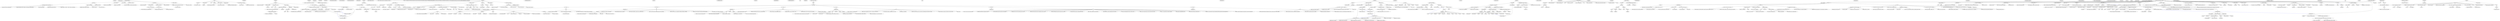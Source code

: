 digraph G {
concentrate=true;
obAirplane_Designsscreenshots [label="screenshots"];
obColumbia_SHPNotes_20201031 [label="Notes_2020-10-31"];
obColumbia_SHPclassNotes [label="Columbia SHP Notes"];
obColumbia_SHPclassNotes -> ob6f00c675908742a88bb40022ca5b9921;
obColumbia_SHPclassNotes -> obbedb25a7f1dc46ce9d7c8b4b7dc5c22e;
obColumbia_SHPclassNotes -> ob1c077116ecd1494596ad6ba484185fa5;
obColumbia_SHPclassNotes -> ob643c97c2e89641ffb7f324211c31fb03;
obColumbia_SHPclassNotes -> obc01cee34869246569e629deb55667cc8;
obColumbia_SHPclassNotes -> ob573fab883b2e45cca4fe5caed2904f30;
obQuizbowlnotes [label="notes"];
obQuizbowlnotes -> ob693328d3079542dcb5fe81aafe3f6411;
obQuizbowlnotes -> ob80c44b3abedb4bb09e7006ea759d74c8;
obQuizbowlnotes -> ob227f98f6ebe445d889ab11a67d3e9d07;
obQuizbowlnotes -> obfd5f742950564936a8a7951ab66f29ee;
obQuizbowlnotes -> ob8d2eff0fd10749679883ce83c2f92dc1;
obQuizbowlnotes -> ob7b3193d764d54886a33a58dd65a93864;
obQuizbowlnotes -> ob27a559fb9d6f4da0a0aea2e75012a8ea;
obSchoolApocalypse2021_School_YearCSNWelcomePPT [label="WelcomePPT"];
obSchoolApocalypse2021_School_YearCSNclassNotes [label="classNotes"];
obSchoolApocalypse2021_School_YearCSNclassNotes -> ob93c0eaee2bbf41118110213eadc9301f;
obSchoolApocalypse2021_School_YearChemistryChapter49NotesacidNaming [label="acidNaming"];
obSchoolApocalypse2021_School_YearChemistryChapter49NotesacidNaming -> ob54a3058c97054bf4b0a617b111c2640d;
obSchoolApocalypse2021_School_YearChemistryChapter49NotesacidNaming -> ob8221e74ee42e4eb7a72e1d6ddacc3dcc;
obSchoolApocalypse2021_School_YearChemistryChapter49NotesatomicTheory [label="atomicTheory"];
obSchoolApocalypse2021_School_YearChemistryChapter49NotesbondingNotes [label="bondingNotes"];
obSchoolApocalypse2021_School_YearChemistryChapter49Notesnomenclature [label="nomenclature"];
obSchoolApocalypse2021_School_YearChemistryMixturesAndPureSubstances [label="MixturesAndPureSubstances"];
obSchoolApocalypse2021_School_YearChemistryOverviewOfChemistry [label="OverviewOfChemistry"];
obSchoolApocalypse2021_School_YearChemistryPhysicalChemicalProperties [label="PhysicalChemicalProperties"];
obSchoolApocalypse2021_School_YearChemistryWhatIsChemistry [label="WhatIsChemistry"];
obSchoolApocalypse2021_School_YearChemistryclassNotes [label="classNotes"];
obSchoolApocalypse2021_School_YearChemistryclassNotes -> ob1f7a93b89f2a4da68392239400e03538;
obSchoolApocalypse2021_School_YearChemistrycopperSulfateObservations [label="copperSulfateObservations"];
obSchoolApocalypse2021_School_YearDriversEDarticle_20201110 [label="Here's what puts teen drivers at greatest risk of a crash"];
obSchoolApocalypse2021_School_YearDriversEDarticle_20201120 [label="[[https://www.google.com/url?sa=t&rct=j&q=&esrc=s&source=web&cd=&ved=2ahUKEwjhutufnJLtAhVVFVkFHRLKDekQFjABegQIBBAC&url=http%3A%2F%2Fadtsea.org%2FADTSEA%2520PDF%2527s%2Friskmanagement.pdf&usg=AOvVaw0FU5-TudTFH4GKaGbBEdkd][Risk Management]]"];
obSchoolApocalypse2021_School_YearDriversEDclassNotes [label="classNotes"];
obSchoolApocalypse2021_School_YearDriversEDclassNotes -> obd74a818cb5814512bd90402464c955b1;
obSchoolApocalypse2021_School_YearDriversEDclassNotes -> obd8def3a1deec498ea16e6eaf5d5d6a29;
obSchoolApocalypse2021_School_YearDriversEDclassNotes -> ob520636ff604843af94b9dfb8fe321a64;
obSchoolApocalypse2021_School_YearDriversEDclassNotes -> obb9d17acb4b254dd0a3913d52234b4400;
obSchoolApocalypse2021_School_YearDriversEDclassNotes -> obefc09a31855648c5a33115f17dc22eb5;
obSchoolApocalypse2021_School_YearDriversEDwhatMakesAGoodDriver [label="whatMakesAGoodDriver"];
obSchoolApocalypse2021_School_YearEnglishformativeAssesmenttextNotes [label="textNotes"];
obSchoolApocalypse2021_School_YearEnglishothelloUnitJuryOfHerPeersNotes [label="JuryOfHerPeersNotes"];
obSchoolApocalypse2021_School_YearEnglishothelloUnitessayNotes [label="essayNotes"];
obSchoolApocalypse2021_School_YearEnglishothelloUnitflipgridJOHPnotes [label="flipgridJOHPnotes"];
obSchoolApocalypse2021_School_YearEnglishothelloUnitpiedPiperHamelinNotes [label="piedPiperHamelinNotes"];
obSchoolApocalypse2021_School_YearEnglishothelloUnitplot [label="plot"];
obSchoolApocalypse2021_School_YearEnglishothelloUnitshakesNotes [label="shakesNotes"];
obSchoolApocalypse2021_School_YearEnglishclassNotes [label="ENGLISH CLASS NOTES"];
obSchoolApocalypse2021_School_YearEnglishclassNotes -> ob6524d88832be4d33bf637aff804cee1c;
obSchoolApocalypse2021_School_YearMathExponents_And_RadicalsNotes_and_Classworknotes [label="notes"];
obSchoolApocalypse2021_School_YearMathalgebra1Reviewalgebra1Review [label="algebra1Review"];
obSchoolApocalypse2021_School_YearMathclassNotes [label="classNotes"];
obSchoolApocalypse2021_School_YearMathclassNotes -> ob1a9e350d196c43b39ebabf464bcc8fb0;
obSchoolApocalypse2021_School_YearMathclassNotes -> obba763370d00f443a91d5039450b522f4;
obSchoolApocalypse2021_School_YearMathclassNotes -> ob7e4149b5912a44d590d1f0be298c2685;
obSchoolApocalypse2021_School_YearMathclassNotes -> oba9c8b1892d694150b262666d6605ce73;
obSchoolApocalypse2021_School_YearPhysEdguideToClass [label="guideToClass"];
obSchoolApocalypse2021_School_YearScience_ResearchFOSSvsProprietaryOSSnotes [label="OSS-notes"];
obSchoolApocalypse2021_School_YearScience_ResearchSummerWorkNetworkVulnerabilitiespurplesecArticle [label="purplesecArticle"];
obSchoolApocalypse2021_School_YearScience_ResearchWhyAreThingsInsecureinternetVulnerableNotes [label="internetVulnerableNotes"];
obSchoolApocalypse2021_School_YearScience_ResearchWhyAreThingsInsecureinternetVulnerableNotes -> obaf7e1c677fc34003bb48b578b3af6dfd;
obSchoolApocalypse2021_School_YearScience_ResearchWhyAreThingsInsecureinternetVulnerableNotes -> ob8d065da7f3324ca08f60ed34f6c617a7;
obSchoolApocalypse2021_School_YearScience_ResearchWhyAreThingsInsecureinternetVulnerableNotes -> obed9109c031164659977fb44f5f91110b;
obSchoolApocalypse2021_School_YearScience_ResearchclassNotes [label="classNotes"];
obSchoolApocalypse2021_School_YearScience_ResearchclassNotes -> obc23654005864467db99a72f979d2ac92;
obSchoolApocalypse2021_School_YearScience_ResearchclassNotes -> ob63bc6546c8864834a8dc6c6ee616bff1;
obSchoolApocalypse2021_School_YearScience_ResearchcybersecurityNotes [label="cybersecurityNotes"];
obSchoolApocalypse2021_School_YearScience_Researchlog [label="log"];
obSchoolApocalypse2021_School_YearScience_ResearchnotesAboutClass [label="notesAboutClass"];
obSchoolApocalypse2021_School_YearScience_ResearchvulnerabilityNotes [label="vulnerabilityNotes"];
obSchoolApocalypse2021_School_YearScience_ResearchvulnerabilityNotes -> ob9e69d7eab0584ed7968ae5aa741f8254;
obSchoolApocalypse2021_School_YearScience_ResearchvulnerabilityNotes -> ob72bcd4e821524bc8ab797ae1c5e04276;
obSchoolApocalypse2021_School_YearScience_ResearchvulnerabilityNotes -> ob80a5ad2be2d540db830d7a992db4c78b;
obSchoolApocalypse2021_School_YearScience_ResearchvulnerabilityNotes -> obda18360b4bfe4e31bec41089a1d70113;
obSchoolApocalypse2021_School_YearScience_ResearchvulnerabilityNotes -> obed174a02d175450eb03090c63a3bc00f;
obSchoolApocalypse2021_School_YearScience_ResearchvulnerabilityNotes -> obdbb3978ef93f408296a06670c6fe3c9e;
obSchoolApocalypse2021_School_YearScience_ResearchvulnerabilityNotes -> obe767b65880aa4fdc9c5ab43fd360bbd6;
obSchoolApocalypse2021_School_YearScience_ResearchvulnerabilityNotes -> obed8555859e6445dbade2332798eae6e8;
obSchoolApocalypse2021_School_YearScience_ResearchvulnerabilityNotes -> obe9cff7c8ad8d4693823562ce812d2758;
obSchoolApocalypse2021_School_YearScience_ResearchvulnerabilityNotes -> ob340db102a28243d2a121a79304efe37d;
obSchoolApocalypse2021_School_YearScience_ResearchvulnerabilityNotes -> ob0dd5502338ed47249ac2a29037071342;
obSchoolApocalypse2021_School_YearScience_ResearchworksCited [label="worksCited"];
obSchoolApocalypse2021_School_YearSpanishadverbNotes [label="adverbNotes"];
obSchoolApocalypse2021_School_YearSpanishclassNotes [label="SPANISH NOTES"];
obSchoolApocalypse2021_School_YearSpanishclassNotes -> ob75eb6dd533ef4e7e937cc50dd6814515;
obSchoolApocalypse2021_School_YearSpanishclassNotes -> obe2de120169f348f8b4d6cc1020d878af;
obSchoolApocalypse2021_School_YearSpanishcuandoEraPequeno [label="cuandoEraPequeno"];
obSchoolApocalypse2021_School_YearSpanishnotesAboutClass [label="notesAboutClass"];
obSchoolApocalypse2021_School_YearSpanishpreteriteNotes [label="preteriteNotes"];
obSchoolApocalypse2021_School_YearUSHistoryColombusControversyEssayAmericanRevolutionNotes [label="AmericanRevolutionNotes"];
obSchoolApocalypse2021_School_YearUSHistoryColombusControversyEssayTXTBK_19ac [label="TXTBK_19a-c"];
obSchoolApocalypse2021_School_YearUSHistoryColombusControversyEssaycolombusEssayPlanner [label="colombusEssayPlanner"];
obSchoolApocalypse2021_School_YearUSHistoryColombusControversyEssaycolombusWhatReallyHappened [label="colombusWhatReallyHappened"];
obSchoolApocalypse2021_School_YearUSHistoryColombusControversyEssayhistoryVChristopherColombusNotes [label="historyVChristopherColombusNotes"];
obSchoolApocalypse2021_School_YearUSHistoryTXTBK_18ae [label="TXTBK_18a-e"];
obSchoolApocalypse2021_School_YearUSHistoryTXTBK_20 [label="TXTBK_20"];
obSchoolApocalypse2021_School_YearUSHistoryTXTBK_21 [label="TXTBK_21"];
obSchoolApocalypse2021_School_YearUSHistoryWarOf1812Essay [label="WarOf1812Essay"];
obSchoolApocalypse2021_School_YearUSHistoryWoefullyUnprepared1812 [label="The US Was Woefully Unprepared for War"];
obSchoolApocalypse2021_School_YearUSHistoryclassNotes [label="HISTORY NOTES ABOUT HISTORY"];
obSchoolApocalypse2021_School_YearUSHistoryclassNotes -> ob867545597aee4546b019a4bfb69e61c6;
obSchoolApocalypse2021_School_YearUSHistoryclassNotes -> ob36752ccc879d4b42a41c301ece2789be;
obSchoolApocalypse2021_School_YearUSHistoryclassNotes -> ob71c2eb44615f4d11a13d4e6d41f4d323;
obSchoolApocalypse2021_School_YearUSHistoryclassNotes -> obea2f9f117c054f4fa9c8c66da1e2a17c;
obSchoolApocalypse2021_School_YearUSHistoryclassNotes -> ob2823e125722844a3aa0f3fb1e6904e5b;
obSchoolApocalypse2021_School_YearUSHistoryclassNotes -> obd010926d48ad43bf8a4bbf00373aae58;
obSchoolApocalypse2021_School_YearUSHistoryclassNotes -> ob3c14a217abe54931bbf89d62b17122d9;
obSchoolApocalypse2021_School_YearUSHistoryclassNotes -> obd5bbd87a1736435485960622d383b35e;
obSchoolApocalypse2021_School_YearUSHistoryclassNotes -> obba1368d47e894307b266d7dd73d5e376;
obSchoolApocalypse2021_School_YearUSHistoryclassNotes -> ob76465c885fa047aeaebbd67a4e98b1c0;
obSchoolApocalypse2021_School_YearUSHistoryclassNotes -> ob374b1977631f43189ceef7e76c0667b1;
obSchoolApocalypse2021_School_YearUSHistoryclassNotes -> ob8a96826fe1464f40bc4f5623750cd8f0;
obSchoolApocalypse2021_School_YearUSHistoryclassNotes -> ob56c284c62e5a4779b862471e9a1809b3;
obSchoolApocalypse2021_School_YearUSHistoryclassNotes -> ob891a8167bd004a2388fbb528005ef862;
obSchoolApocalypse2021_School_YearUSHistoryclassNotes -> ob50bd9baf33b84a29a76c18053869a589;
obSchoolApocalypse2021_School_YearUSHistoryclassNotes -> obc63ca2e44f1548c888142e1c3ff67346;
obSchoolApocalypse2021_School_YearUSHistoryclassNotes -> ob69f7a969868b4056a7d0a5568266034b;
obSchoolApocalypse2021_School_YearUSHistoryclassNotes -> ob6bf8c198616746799bf2bcf68f61b05f;
obSchoolApocalypse2021_School_YearUSHistoryclassNotes -> ob9fd9f4c7b54945d08b5d7b634f9f7553;
obSchoolApocalypse2021_School_YearUSHistoryclassNotes -> obc7b58297d34446b4be18ec44f3c53900;
obSchoolApocalypse2021_School_YearUSHistoryclassNotes -> obf393fad2773240a495f24a7630093a58;
obSchoolApocalypse2021_School_YearUSHistoryclassNotes -> ob6a8669200d1e4eb3836a05800456a6ff;
obSchoolApocalypse2021_School_YearUSHistoryclassNotes -> ob4d7aee30a821443195c370ddae199976;
obSchoolApocalypse2021_School_YearUSHistoryclassNotes -> ob6442d325d3e64b6b88ede6e7fb9df573;
obSchoolApocalypse2021_School_YearUSHistoryclassNotes -> ob8c866fddc2324c7d852c3be823217211;
obSchoolApocalypse2021_School_YearUSHistoryclassNotes -> ob4d1efbd9088e426883e8a3e23bf608f1;
obSchoolApocalypse2021_School_YearUSHistoryclassNotes -> obfabdadfddaa049dc8b6c567439fb2d65;
obSchoolApocalypse2021_School_YearUSHistoryclassNotes -> ob9f2aa073a85342ee8511de7aff6f38b1;
obSchoolApocalypse2021_School_YearUSHistorycolombusEssayPlanner [label="colombusEssayPlanner"];
obSchoolApocalypse2021_School_YearUSHistorydigitalHistory1812Notes [label="digitalHistory1812Notes"];
obSchoolApocalypse2021_School_YearUSHistorynotesAboutClass [label="notesAboutClass"];
obSchoolApocalypse2021_School_YearUSHistorytest [label="test"];
obSchoolApocalypse2021_School_YearUSHistorytestNotes [label="testNotes"];
obSchoolApocalypse2021_School_YearUSHistorywhatWeShouldKnowAlready [label="whatWeShouldKnowAlready"];
obSchoolTutoringleoBensmanNotes [label="leoBensmanNotes"];
obSchoolTutoringleoBensmanNotes -> ob8e7fb38847ef488a87df424c7f91ec7d;
obSchoolTutoringleoBensmanNotes -> obc5bfb7be9d144c24ad77470984d1a5d7;
obEvidence_for_dark_matter [label="Evidence for dark matter"];
obEvidence_for_dark_matter -> ob10bee307b94d4f63bb09e44e0fe25e4a;
obdark_matter [label="dark matter"];
obdark_matter -> ob8bf6f7d51d344845ae54fb587b2312fa;
obpersonal [label="personal"];
obpersonal -> ob324b0fcb711340d9ba5a3e7de6870fb4;
obpersonal -> ob46b14c95d7594cedae4241be6a41bd51;
ob6f00c675908742a88bb40022ca5b9921 [label="Dark matter"];
ob6f00c675908742a88bb40022ca5b9921 -> ob77568c5c406a473b86ca080cd57f2cf6;
ob6f00c675908742a88bb40022ca5b9921 -> ob7ac82db141e64fd48f66c19d361836ed;
ob6f00c675908742a88bb40022ca5b9921 -> ob893a989cacca4c37bcabb548169c5733;
ob77568c5c406a473b86ca080cd57f2cf6 [label="Cosmological evidence for dark matter"];
ob77568c5c406a473b86ca080cd57f2cf6 -> ob36cc048b72964f5f8f26fa21c8198290;
ob77568c5c406a473b86ca080cd57f2cf6 -> ob842d4f50a3ec49748d4ebca4f2eb1fda;
ob77568c5c406a473b86ca080cd57f2cf6 -> ob278f71d0c4504cb8bdca358587255d35;
ob77568c5c406a473b86ca080cd57f2cf6 -> ob410385880d6a4340b627782d02dc95cb;
ob77568c5c406a473b86ca080cd57f2cf6 -> ob2ec84e052a224ed8981caa3cd0a4a4fe;
ob36cc048b72964f5f8f26fa21c8198290 [label="Using amount of baryonic matter/density"];
ob842d4f50a3ec49748d4ebca4f2eb1fda [label="Comparing abundance of heavy elements with predictions of nucleosynthesis"];
ob278f71d0c4504cb8bdca358587255d35 [label="Using CMB acoustic peak"];
ob410385880d6a4340b627782d02dc95cb [label="Evidence from large-scale structures"];
ob2ec84e052a224ed8981caa3cd0a4a4fe [label="In galaxy clusters, M_visible < M_total, so there is invisible mass"];
ob7ac82db141e64fd48f66c19d361836ed [label="Theories of dark matter"];
ob7ac82db141e64fd48f66c19d361836ed -> ob924c7f4cfbab403c925cecef9bce9199;
ob7ac82db141e64fd48f66c19d361836ed -> ob5d31e67cafa54542a49a5bcccafe1e2d;
ob7ac82db141e64fd48f66c19d361836ed -> ob2a715727aaae41fb9af168799da3019a;
ob924c7f4cfbab403c925cecef9bce9199 [label="Modified Newtonian Dynamics (MOND)"];
ob5d31e67cafa54542a49a5bcccafe1e2d [label="Particle dark matter"];
ob2a715727aaae41fb9af168799da3019a [label="Primordial black holes"];
ob893a989cacca4c37bcabb548169c5733 [label="Slides about dark matter"];
obbedb25a7f1dc46ce9d7c8b4b7dc5c22e [label="Cosmic Inflation"];
obbedb25a7f1dc46ce9d7c8b4b7dc5c22e -> ob982b56487f524b28858cf4ddc844c222;
ob982b56487f524b28858cf4ddc844c222 [label="Slides about cosmic fluctuations"];
ob1c077116ecd1494596ad6ba484185fa5 [label="Causal Contact"];
ob1c077116ecd1494596ad6ba484185fa5 -> ob338a5973950c4c71bb3bf036e54dd5b6;
ob1c077116ecd1494596ad6ba484185fa5 -> ob26a865f3dfc94d1f948cf05c1e0a8551;
ob338a5973950c4c71bb3bf036e54dd5b6 [label="Definition of causal contact"];
ob26a865f3dfc94d1f948cf05c1e0a8551 [label="Causal contact depends on distance and speed of light"];
ob643c97c2e89641ffb7f324211c31fb03 [label="Particle Horizon Problem"];
obc01cee34869246569e629deb55667cc8 [label="Black holes"];
obc01cee34869246569e629deb55667cc8 -> obd8cfed4eb6884517b35338387d864f63;
obc01cee34869246569e629deb55667cc8 -> ob25cee9b09f04449087a180794988f03d;
obc01cee34869246569e629deb55667cc8 -> obc28f08da3b714a49a309d4658abb6c26;
obc01cee34869246569e629deb55667cc8 -> obd213d5794da64c3e91e189d9fefac938;
obc01cee34869246569e629deb55667cc8 -> obefc1abbd2fb34bfb8e6b8b4b086b282b;
obd8cfed4eb6884517b35338387d864f63 [label="Slides about black holes"];
ob25cee9b09f04449087a180794988f03d [label="What black holes are"];
ob25cee9b09f04449087a180794988f03d -> obb2cded1651ed4cf1a63e59a145f93b25;
obb2cded1651ed4cf1a63e59a145f93b25 [label="Event horizon of black holes"];
obc28f08da3b714a49a309d4658abb6c26 [label="Evidence for black holes"];
obc28f08da3b714a49a309d4658abb6c26 -> ob6f5b4973d40c4f3f890c59c59c352c14;
ob6f5b4973d40c4f3f890c59c59c352c14 [label="Gravitational waves"];
ob6f5b4973d40c4f3f890c59c59c352c14 -> obc09adc22c52b4663937507057fec11b5;
ob6f5b4973d40c4f3f890c59c59c352c14 -> obea9265d487f04f0189d4e90a1ad76c6e;
ob6f5b4973d40c4f3f890c59c59c352c14 -> ob7ab6460650544947be0b1992072882d2;
obc09adc22c52b4663937507057fec11b5 [label="First direct detection of gravitational waves"];
obea9265d487f04f0189d4e90a1ad76c6e [label="Description of gravitational waves"];
ob7ab6460650544947be0b1992072882d2 [label="Measuring gravitational waves"];
obd213d5794da64c3e91e189d9fefac938 [label="History of black holes"];
obefc1abbd2fb34bfb8e6b8b4b086b282b [label="Effect of black holes and high gravity on time"];
obefc1abbd2fb34bfb8e6b8b4b086b282b -> ob81b0d71f23754498a2e097c3866ac9af;
ob81b0d71f23754498a2e097c3866ac9af [label="Gravitational redshift"];
ob573fab883b2e45cca4fe5caed2904f30 [label="Flatness problem"];
ob573fab883b2e45cca4fe5caed2904f30 -> ob90a3644b0abf4f49b774bc4aa0393254;
ob90a3644b0abf4f49b774bc4aa0393254 [label="The universe is too flat"];
ob693328d3079542dcb5fe81aafe3f6411 [label="Cincinnatus"];
ob693328d3079542dcb5fe81aafe3f6411 -> ob6ae90f4f9acb444496d66f520ee0b8a7;
ob6ae90f4f9acb444496d66f520ee0b8a7 [label="Was a dictator for 15 days"];
ob80c44b3abedb4bb09e7006ea759d74c8 [label="Roman dictator"];
ob80c44b3abedb4bb09e7006ea759d74c8 -> ob5e878d9ce434441da676ed369b69ca09;
ob5e878d9ce434441da676ed369b69ca09 [label="Definition"];
ob227f98f6ebe445d889ab11a67d3e9d07 [label="SQL"];
obfd5f742950564936a8a7951ab66f29ee [label="Databases"];
ob8d2eff0fd10749679883ce83c2f92dc1 [label="Linear Momentum"];
ob8d2eff0fd10749679883ce83c2f92dc1 -> ob7645d9dfdd7142ee98b6939a48230b02;
ob8d2eff0fd10749679883ce83c2f92dc1 -> ob728633846ddc467cb2d00fd6d18e0dce;
ob8d2eff0fd10749679883ce83c2f92dc1 -> ob419849f247d44be2931ccb2b06cf5e64;
ob7645d9dfdd7142ee98b6939a48230b02 [label="Rate of change equals net force"];
ob728633846ddc467cb2d00fd6d18e0dce [label="Product of mass and velocity"];
ob419849f247d44be2931ccb2b06cf5e64 [label="Something about Heisenberg principle"];
ob7b3193d764d54886a33a58dd65a93864 [label="Reaction Rate/K"];
ob27a559fb9d6f4da0a0aea2e75012a8ea [label="Chromosphere layer of the sun"];
ob27a559fb9d6f4da0a0aea2e75012a8ea -> obe59c2637cc224640820511f3f99db389;
ob27a559fb9d6f4da0a0aea2e75012a8ea -> obd307eae665614ebdafc56ca9b8b25a73;
obe59c2637cc224640820511f3f99db389 [label="Below the corona"];
obd307eae665614ebdafc56ca9b8b25a73 [label="Angelo Seki? observed jets of gas"];
ob93c0eaee2bbf41118110213eadc9301f [label="Networking"];
ob93c0eaee2bbf41118110213eadc9301f -> ob4df8bab6a4304c01b7df50f4da017a55;
ob93c0eaee2bbf41118110213eadc9301f -> ob231fcab320da491dbc8dd125fc48393c;
ob93c0eaee2bbf41118110213eadc9301f -> ob18218d86e66d48e8a1bbe814a8cd23b6;
ob93c0eaee2bbf41118110213eadc9301f -> obc6de13c80359453db8760203f9dafe1f;
ob93c0eaee2bbf41118110213eadc9301f -> obe77bd87d35c449c39f93452afcbb1c8a;
ob4df8bab6a4304c01b7df50f4da017a55 [label="Description of networking"];
ob231fcab320da491dbc8dd125fc48393c [label="Before networking"];
ob231fcab320da491dbc8dd125fc48393c -> obb52da8ca1e3b43859cf782b8ffa41d12;
obb52da8ca1e3b43859cf782b8ffa41d12 [label="Sneakernet"];
ob18218d86e66d48e8a1bbe814a8cd23b6 [label="Components of a network"];
ob18218d86e66d48e8a1bbe814a8cd23b6 -> obac13514917bb4919bad13f127dfb7dc9;
ob18218d86e66d48e8a1bbe814a8cd23b6 -> oba0eb67ed78304e7b91026d29ce8b018c;
obac13514917bb4919bad13f127dfb7dc9 [label="Servers"];
oba0eb67ed78304e7b91026d29ce8b018c [label="Clients"];
obc6de13c80359453db8760203f9dafe1f [label="Network media"];
obc6de13c80359453db8760203f9dafe1f -> ob0315a9e45c72437691407c3f17bdf6a4;
obc6de13c80359453db8760203f9dafe1f -> obac5a672fc0cd42a78214d42ab0be1595;
obc6de13c80359453db8760203f9dafe1f -> ob8ccf0716d5e34855ba3c6241087b0354;
ob0315a9e45c72437691407c3f17bdf6a4 [label="Types of network media (cables)"];
ob0315a9e45c72437691407c3f17bdf6a4 -> ob904de8b133bb46338b414150660a4fcd;
ob0315a9e45c72437691407c3f17bdf6a4 -> ob5d62f4908703425cbc8d119f19acf60e;
ob904de8b133bb46338b414150660a4fcd [label="Things to consider when choosing network media"];
ob904de8b133bb46338b414150660a4fcd -> ob965eb3179a0b40108fcf816b104c9dc4;
ob965eb3179a0b40108fcf816b104c9dc4 [label="EMI/Electromagnetic Interference"];
ob965eb3179a0b40108fcf816b104c9dc4 -> ob97c15fd4afde4094af424df69ab32358;
ob965eb3179a0b40108fcf816b104c9dc4 -> obdcb42b771b844b6b8c9ab52f7f801690;
ob97c15fd4afde4094af424df69ab32358 [label="Crosstalk"];
obdcb42b771b844b6b8c9ab52f7f801690 [label="Twisting wires to mitigate EMI"];
ob5d62f4908703425cbc8d119f19acf60e [label="Cable Table"];
obac5a672fc0cd42a78214d42ab0be1595 [label="Cablemaking"];
obac5a672fc0cd42a78214d42ab0be1595 -> ob75d30e82a090435b84a6df0536a67465;
obac5a672fc0cd42a78214d42ab0be1595 -> ob25584269a8f94d2e825ff0fd32305fbd;
ob75d30e82a090435b84a6df0536a67465 [label="Wiring schemes"];
ob75d30e82a090435b84a6df0536a67465 -> obc6301d41e5b74c05ba2fcccaab090bd9;
ob75d30e82a090435b84a6df0536a67465 -> ob76e79091d77b453f925db7a89c8acd28;
obc6301d41e5b74c05ba2fcccaab090bd9 [label="568A"];
ob76e79091d77b453f925db7a89c8acd28 [label="568B"];
ob25584269a8f94d2e825ff0fd32305fbd [label="Cablemaking tools"];
ob8ccf0716d5e34855ba3c6241087b0354 [label="Terminating Cable"];
obe77bd87d35c449c39f93452afcbb1c8a [label="Network Connections"];
obe77bd87d35c449c39f93452afcbb1c8a -> ob3f90baebe63e4eb293eb43f2fcf38d46;
obe77bd87d35c449c39f93452afcbb1c8a -> ob96ff7eafe2f04b878a876f2b4b285f4d;
obe77bd87d35c449c39f93452afcbb1c8a -> ob9be14e5130784ad4a97db3eab5a34528;
obe77bd87d35c449c39f93452afcbb1c8a -> ob36fd0edcf5b34998bd9b6bb387f616c3;
obe77bd87d35c449c39f93452afcbb1c8a -> ob053e15cd43144094bf66b0454821ea64;
ob3f90baebe63e4eb293eb43f2fcf38d46 [label="Types of networks"];
ob3f90baebe63e4eb293eb43f2fcf38d46 -> ob9aa46e42512d496e866c03f3797985fc;
ob3f90baebe63e4eb293eb43f2fcf38d46 -> ob4c60ac0e2c184e6abba7daf8dc1ca555;
ob3f90baebe63e4eb293eb43f2fcf38d46 -> ob17c7b429fa3d4c1ca7bad512bf3f7c0d;
ob3f90baebe63e4eb293eb43f2fcf38d46 -> ob61f1a51c7bba4cf3b5e01808c3db1d03;
ob9aa46e42512d496e866c03f3797985fc [label="LAN (networking)"];
ob4c60ac0e2c184e6abba7daf8dc1ca555 [label="WAN (networking)"];
ob17c7b429fa3d4c1ca7bad512bf3f7c0d [label="MAN (networking)"];
ob61f1a51c7bba4cf3b5e01808c3db1d03 [label="GAN (networking)"];
ob96ff7eafe2f04b878a876f2b4b285f4d [label="Topology (networking)"];
ob96ff7eafe2f04b878a876f2b4b285f4d -> ob3de875622f9d4764a8c81d60cee808fe;
ob96ff7eafe2f04b878a876f2b4b285f4d -> obebd0f154a1a54957b5720ad04f3d73e6;
ob96ff7eafe2f04b878a876f2b4b285f4d -> ob914c5aa8ec2948f98ab1c593cdc731c1;
ob96ff7eafe2f04b878a876f2b4b285f4d -> obc1c6ae91788a46259514fab66e8919f0;
ob3de875622f9d4764a8c81d60cee808fe [label="Bus (network topology)"];
ob3de875622f9d4764a8c81d60cee808fe -> ob050ad153b12d4fa086833e5ab6f77541 [dir=none color="blue"];
ob3de875622f9d4764a8c81d60cee808fe -> obbd5f39b73c424caaa182e30ba5c3d453 [dir=none color="blue"];
obebd0f154a1a54957b5720ad04f3d73e6 [label="Star (network topology)"];
obebd0f154a1a54957b5720ad04f3d73e6 -> ob050ad153b12d4fa086833e5ab6f77541 [dir=none color="blue"];
obebd0f154a1a54957b5720ad04f3d73e6 -> obbd5f39b73c424caaa182e30ba5c3d453 [dir=none color="blue"];
ob914c5aa8ec2948f98ab1c593cdc731c1 [label="Mesh (network topology)"];
obc1c6ae91788a46259514fab66e8919f0 [label="Hybrid (network topology)"];
obc1c6ae91788a46259514fab66e8919f0 -> ob050ad153b12d4fa086833e5ab6f77541 [dir=none color="blue"];
obc1c6ae91788a46259514fab66e8919f0 -> obbd5f39b73c424caaa182e30ba5c3d453 [dir=none color="blue"];
ob9be14e5130784ad4a97db3eab5a34528 [label="Network Models"];
ob9be14e5130784ad4a97db3eab5a34528 -> ob3152f7d0810147098585aefb4210eafc;
ob9be14e5130784ad4a97db3eab5a34528 -> obbdf63d561efe443fb47869cb3cdfdba0;
ob9be14e5130784ad4a97db3eab5a34528 -> obfe5bad246ed94147a6454e4e6a95a79d;
ob3152f7d0810147098585aefb4210eafc [label="Peer-to-peer/workgroup  networks"];
ob3152f7d0810147098585aefb4210eafc -> ob10d81207e2bd4c6480a6e1eb4455331c;
ob10d81207e2bd4c6480a6e1eb4455331c [label="Torrent"];
obbdf63d561efe443fb47869cb3cdfdba0 [label="Client/Server networks"];
obfe5bad246ed94147a6454e4e6a95a79d [label="Centralized Networks"];
obfe5bad246ed94147a6454e4e6a95a79d -> ob0a71048b2f7f45afa8be8118a5b740a5;
ob0a71048b2f7f45afa8be8118a5b740a5 [label="Thin clients"];
ob36fd0edcf5b34998bd9b6bb387f616c3 [label="Connection devices (networking)"];
ob36fd0edcf5b34998bd9b6bb387f616c3 -> ob050ad153b12d4fa086833e5ab6f77541;
ob36fd0edcf5b34998bd9b6bb387f616c3 -> obbd5f39b73c424caaa182e30ba5c3d453;
ob36fd0edcf5b34998bd9b6bb387f616c3 -> obe17838a8f31c46c0ba8fb5f38ad272e0;
ob36fd0edcf5b34998bd9b6bb387f616c3 -> ob0f73c055b6734ff597d205a6a0c2e3a6;
ob36fd0edcf5b34998bd9b6bb387f616c3 -> obff9f5f471848481998e3b6040ccf0f8a;
ob050ad153b12d4fa086833e5ab6f77541 [label="Hub (networking device)"];
ob050ad153b12d4fa086833e5ab6f77541 -> ob3de875622f9d4764a8c81d60cee808fe [dir=none color="blue"];
ob050ad153b12d4fa086833e5ab6f77541 -> obebd0f154a1a54957b5720ad04f3d73e6 [dir=none color="blue"];
ob050ad153b12d4fa086833e5ab6f77541 -> obc1c6ae91788a46259514fab66e8919f0 [dir=none color="blue"];
obbd5f39b73c424caaa182e30ba5c3d453 [label="Switch (networking device)"];
obbd5f39b73c424caaa182e30ba5c3d453 -> ob3de875622f9d4764a8c81d60cee808fe [dir=none color="blue"];
obbd5f39b73c424caaa182e30ba5c3d453 -> obebd0f154a1a54957b5720ad04f3d73e6 [dir=none color="blue"];
obbd5f39b73c424caaa182e30ba5c3d453 -> obc1c6ae91788a46259514fab66e8919f0 [dir=none color="blue"];
obe17838a8f31c46c0ba8fb5f38ad272e0 [label="WAP/Wireless Access Point (networking device)"];
ob0f73c055b6734ff597d205a6a0c2e3a6 [label="Router/Default Gateway (networking device)"];
obff9f5f471848481998e3b6040ccf0f8a [label="Modem (networking device)"];
ob053e15cd43144094bf66b0454821ea64 [label="ISP/Internet Service Provider (networking)"];
ob54a3058c97054bf4b0a617b111c2640d [label="An acid is a special type of ionic compound"];
ob8221e74ee42e4eb7a72e1d6ddacc3dcc [label="Chemical formula takes a general form"];
ob8221e74ee42e4eb7a72e1d6ddacc3dcc -> ob8d99dff5027c47e3bd10d8fbd2a8e5c9;
ob8d99dff5027c47e3bd10d8fbd2a8e5c9 [label="Naming using formula"];
ob1f7a93b89f2a4da68392239400e03538 [label="Ionic Charges"];
ob1f7a93b89f2a4da68392239400e03538 -> obeb5413899106425da25086833e2d0d57;
ob1f7a93b89f2a4da68392239400e03538 -> obc0f48a5ac3e74308986705c9fa934bb2;
obeb5413899106425da25086833e2d0d57 [label="Ionic charges of nonmetals"];
obc0f48a5ac3e74308986705c9fa934bb2 [label="Ionic charges of metals with activity series"];
obd74a818cb5814512bd90402464c955b1 [label="Vision in driving"];
obd74a818cb5814512bd90402464c955b1 -> ob9ebd6134d025414fbb85854a313c2da7;
obd74a818cb5814512bd90402464c955b1 -> obfcd8d6f1e7f64f68ac41954cf2f5a1e6;
obd74a818cb5814512bd90402464c955b1 -> ob15a82f50a2b242149aced8037287e911;
ob9ebd6134d025414fbb85854a313c2da7 [label="How vision works"];
ob9ebd6134d025414fbb85854a313c2da7 -> obab8b53f5a4224211b6e8acf4cfa6d5ab;
ob9ebd6134d025414fbb85854a313c2da7 -> ob866ed66f857343d09451a3193b65287a;
ob9ebd6134d025414fbb85854a313c2da7 -> obff07cb3173794ee1bd2147e042edb7db;
obab8b53f5a4224211b6e8acf4cfa6d5ab [label="Cones vs. Rods"];
ob866ed66f857343d09451a3193b65287a [label="Central vision"];
obff07cb3173794ee1bd2147e042edb7db [label="Peripheral vision"];
obfcd8d6f1e7f64f68ac41954cf2f5a1e6 [label="How to look around"];
obfcd8d6f1e7f64f68ac41954cf2f5a1e6 -> ob181b024d3ad94ee89842440c0f8ac6eb;
ob181b024d3ad94ee89842440c0f8ac6eb [label="Eye fixations"];
ob15a82f50a2b242149aced8037287e911 [label="How vision is affected by certain factors"];
ob15a82f50a2b242149aced8037287e911 -> ob9ba548e4e434440292fa4556d84627f1;
ob15a82f50a2b242149aced8037287e911 -> ob84e28d6dc7a149c189c52849d1040423;
ob15a82f50a2b242149aced8037287e911 -> obb7538abb20084ee1b8be834ddf0b65d1;
ob9ba548e4e434440292fa4556d84627f1 [label="Drowsiness"];
ob84e28d6dc7a149c189c52849d1040423 [label="Drunkness"];
obb7538abb20084ee1b8be834ddf0b65d1 [label="Glare recovery from bright lights"];
obd8def3a1deec498ea16e6eaf5d5d6a29 [label="Defensive driving"];
obd8def3a1deec498ea16e6eaf5d5d6a29 -> obbe13322ef1e34443bf53bcc723969189;
obd8def3a1deec498ea16e6eaf5d5d6a29 -> obd5721fd4029f4fabbb263b741069c6a3;
obbe13322ef1e34443bf53bcc723969189 [label="How to drive defensively"];
obbe13322ef1e34443bf53bcc723969189 -> ob86c86781bbc34fdebd0936c8cf9d6c8d;
obbe13322ef1e34443bf53bcc723969189 -> ob90cae3b831104440846ab4cb0fa47c64;
obbe13322ef1e34443bf53bcc723969189 -> obc2dd5bc9456b4de88c0cbd34f7bcd472;
obbe13322ef1e34443bf53bcc723969189 -> ob40839da91e844bbeb758cf0bd6cb0805;
obbe13322ef1e34443bf53bcc723969189 -> obda0b11cffdaf4e51ab0f07f3437a8299;
obbe13322ef1e34443bf53bcc723969189 -> ob4e04a1af0ce84d58a14d4ba2e745df77;
obbe13322ef1e34443bf53bcc723969189 -> ob8572b46a34424ee78fdadc7acad9b0c7;
ob86c86781bbc34fdebd0936c8cf9d6c8d [label="Be alert"];
ob86c86781bbc34fdebd0936c8cf9d6c8d -> ob7341028d2cdb4d92a364cceef45efd82;
ob7341028d2cdb4d92a364cceef45efd82 [label="Don't be high or whatever"];
ob90cae3b831104440846ab4cb0fa47c64 [label="Be prepared"];
obc2dd5bc9456b4de88c0cbd34f7bcd472 [label="Act in time"];
obc2dd5bc9456b4de88c0cbd34f7bcd472 -> ob46deee3fc5784a7698865d02096f746c;
obc2dd5bc9456b4de88c0cbd34f7bcd472 -> ob947df699246445a893b347e4526f86e5;
obc2dd5bc9456b4de88c0cbd34f7bcd472 -> oba87cc5b49dee44eabfa3cb114c1d585e;
ob46deee3fc5784a7698865d02096f746c [label="Judge distance"];
ob947df699246445a893b347e4526f86e5 [label="Reaction time- mine is abt 170ms"];
oba87cc5b49dee44eabfa3cb114c1d585e [label="Three second rule"];
ob40839da91e844bbeb758cf0bd6cb0805 [label="Be defensive and polite"];
ob40839da91e844bbeb758cf0bd6cb0805 -> ob870de027b8874e8aa6175fcc891ac131;
ob40839da91e844bbeb758cf0bd6cb0805 -> ob21877bb5bb9d453dbb2ccca19eafc210;
ob870de027b8874e8aa6175fcc891ac131 [label="Brake when you should and protect yourself"];
ob21877bb5bb9d453dbb2ccca19eafc210 [label="Be polite, be nice to other drivers"];
obda0b11cffdaf4e51ab0f07f3437a8299 [label="Use high beams during the right times"];
obda0b11cffdaf4e51ab0f07f3437a8299 -> ob859760c9b9914b029e688b9f6da41e4c;
obda0b11cffdaf4e51ab0f07f3437a8299 -> ob0f0beceadc114cdbb22a60a8193206ce;
ob859760c9b9914b029e688b9f6da41e4c [label="long country driving"];
ob0f0beceadc114cdbb22a60a8193206ce [label="Inclement weather"];
ob4e04a1af0ce84d58a14d4ba2e745df77 [label="Driving in bad weather"];
ob4e04a1af0ce84d58a14d4ba2e745df77 -> ob1fc397c3b4ad4080b179c0e179a6a8a9;
ob4e04a1af0ce84d58a14d4ba2e745df77 -> ob4167704154564929bc0216b84164bed1;
ob4e04a1af0ce84d58a14d4ba2e745df77 -> ob9e8d6e33af2c47e0ac9fdb1e67e1a41f;
ob1fc397c3b4ad4080b179c0e179a6a8a9 [label="Rain"];
ob4167704154564929bc0216b84164bed1 [label="Fog"];
ob9e8d6e33af2c47e0ac9fdb1e67e1a41f [label="Frost on windows"];
ob8572b46a34424ee78fdadc7acad9b0c7 [label="Use low beams in fog"];
obd5721fd4029f4fabbb263b741069c6a3 [label="Defensive Driving Smith System: S. I. P. D. E"];
obd5721fd4029f4fabbb263b741069c6a3 -> ob3b480a050d3a4ddcb7a2720e1cafccbe;
obd5721fd4029f4fabbb263b741069c6a3 -> ob7e6246acdc9e419a93703f8337e69cab;
obd5721fd4029f4fabbb263b741069c6a3 -> ob5a9c7ab3c68f468d88346c1b81c7ea87;
obd5721fd4029f4fabbb263b741069c6a3 -> obbe5102cebf7c472f8e49e92d9b0e499d;
ob3b480a050d3a4ddcb7a2720e1cafccbe [label="Search"];
ob3b480a050d3a4ddcb7a2720e1cafccbe -> ob25d94c1bb99f4587b17aa87284583972;
ob3b480a050d3a4ddcb7a2720e1cafccbe -> ob7ac16b0b50d04d4aa8a548a6586be6e8;
ob3b480a050d3a4ddcb7a2720e1cafccbe -> obdc7e5dd3cdb94369ad3bea46f6626284;
ob25d94c1bb99f4587b17aa87284583972 [label="What to search for"];
ob7ac16b0b50d04d4aa8a548a6586be6e8 [label="Factors that influence line of sight"];
obdc7e5dd3cdb94369ad3bea46f6626284 [label="Look forward 12 seconds"];
ob7e6246acdc9e419a93703f8337e69cab [label="Identify"];
ob5a9c7ab3c68f468d88346c1b81c7ea87 [label="Predict"];
obbe5102cebf7c472f8e49e92d9b0e499d [label="Decide"];
ob520636ff604843af94b9dfb8fe321a64 [label="Bad drivers"];
ob520636ff604843af94b9dfb8fe321a64 -> ob2b02dd1a8167472396e2f310bf4c722e;
ob520636ff604843af94b9dfb8fe321a64 -> ob81d213a4fa3d42179b59cf192b869999;
ob2b02dd1a8167472396e2f310bf4c722e [label="Are assholes"];
ob2b02dd1a8167472396e2f310bf4c722e -> ob06fb853bd104463da5100b72f921d954;
ob06fb853bd104463da5100b72f921d954 [label="Are impolite/selfish"];
ob81d213a4fa3d42179b59cf192b869999 [label="Aren't safe"];
ob81d213a4fa3d42179b59cf192b869999 -> oba72f452564244f73ad089825da777bd3;
oba72f452564244f73ad089825da777bd3 [label="They speed"];
obb9d17acb4b254dd0a3913d52234b4400 [label="Risk managements"];
obb9d17acb4b254dd0a3913d52234b4400 -> ob34052bc80a704db0ad3b3720b5188fc8;
ob34052bc80a704db0ad3b3720b5188fc8 [label="What is risk"];
obefc09a31855648c5a33115f17dc22eb5 [label="Sharing the road project"];
obefc09a31855648c5a33115f17dc22eb5 -> ob876cb620271442dd84bceeb38e5658a5;
obefc09a31855648c5a33115f17dc22eb5 -> ob80cf84fd51384fb090b5b22a07a659de;
ob876cb620271442dd84bceeb38e5658a5 [label="make outline etc"];
ob876cb620271442dd84bceeb38e5658a5 -> ob6b007e32113f4bc08dadeb77d997bdef;
ob876cb620271442dd84bceeb38e5658a5 -> obdaa3fe8bad8c4352a63822e06550eee9;
ob876cb620271442dd84bceeb38e5658a5 -> obff0da5c16dcf46a3b2e28d5af1e9ad46;
ob876cb620271442dd84bceeb38e5658a5 -> ob76bcfbcc44a443aeb6529506c173ff67;
ob876cb620271442dd84bceeb38e5658a5 -> ob2d3f64e9cf294fb0ab945b19f0633232;
ob6b007e32113f4bc08dadeb77d997bdef [label="Definition of road sharing"];
obdaa3fe8bad8c4352a63822e06550eee9 [label="why road sharing is important"];
obff0da5c16dcf46a3b2e28d5af1e9ad46 [label="When to share the road"];
ob76bcfbcc44a443aeb6529506c173ff67 [label="How to share the road"];
ob2d3f64e9cf294fb0ab945b19f0633232 [label="When you get in a car crash"];
ob80cf84fd51384fb090b5b22a07a659de [label="put together powerpoint"];
ob6524d88832be4d33bf637aff804cee1c [label="Othello"];
ob6524d88832be4d33bf637aff804cee1c -> obffde94bde77b46969e7f797c2cde4dbd;
obffde94bde77b46969e7f797c2cde4dbd [label="Plot of Othello"];
obffde94bde77b46969e7f797c2cde4dbd -> ob0177cdc0d24b4940b9774b009be035b7;
obffde94bde77b46969e7f797c2cde4dbd -> ob7867cc312fd1494abe86180150af7770;
obffde94bde77b46969e7f797c2cde4dbd -> obdb2615c663bc45b1a2e6f89ae88f4649;
obffde94bde77b46969e7f797c2cde4dbd -> obb05fdb9dd5944ab7ac3c013105042311;
obffde94bde77b46969e7f797c2cde4dbd -> ob66aa41493d1d489f922a531a6adcaa48;
obffde94bde77b46969e7f797c2cde4dbd -> ob232bbb43751641a68d60c68ba4e2bbe0;
ob0177cdc0d24b4940b9774b009be035b7 [label="Act 1 Scene 1"];
ob0177cdc0d24b4940b9774b009be035b7 -> ob501ff47d4c984e9998001eeedbc70c90;
ob0177cdc0d24b4940b9774b009be035b7 -> ob4aa93159e431461eb1f81816f9bb1421;
ob501ff47d4c984e9998001eeedbc70c90 [label="Feelings/Traits"];
ob501ff47d4c984e9998001eeedbc70c90 -> ob3996419be9e34ea3860fe5b9faf3f892;
ob501ff47d4c984e9998001eeedbc70c90 -> ob3302178be16b4a56b012417dae280a66;
ob501ff47d4c984e9998001eeedbc70c90 -> ob1a1cbffdebc9433298d770fb79a55369;
ob501ff47d4c984e9998001eeedbc70c90 -> ob258ddee31ab3472e946429d3f9274398;
ob501ff47d4c984e9998001eeedbc70c90 -> ob08d7651a1c1f4c41a7f3d0bd8e3dea5f;
ob501ff47d4c984e9998001eeedbc70c90 -> oba0478efbb9fb4583b6e060242a5d3fa1;
ob3996419be9e34ea3860fe5b9faf3f892 [label="Iago"];
ob3996419be9e34ea3860fe5b9faf3f892 -> obb914bcda9fd4452eaa0d146cd08868da;
ob3996419be9e34ea3860fe5b9faf3f892 -> ob204cf54913b94fa9b3647f4958cbb94d;
ob3996419be9e34ea3860fe5b9faf3f892 -> ob83998d2614144501a0b4e6e0aac364f3;
ob3996419be9e34ea3860fe5b9faf3f892 -> obe8a74e0fe21e436a81846bdad5beaf6a;
obb914bcda9fd4452eaa0d146cd08868da [label="Works for othello (even though he hates him)"];
ob204cf54913b94fa9b3647f4958cbb94d [label="Resents Cassio"];
ob83998d2614144501a0b4e6e0aac364f3 [label="Hates Othello"];
obe8a74e0fe21e436a81846bdad5beaf6a [label="Sort of revenge-crazy"];
ob3302178be16b4a56b012417dae280a66 [label="Brabantio"];
ob3302178be16b4a56b012417dae280a66 -> obee153e91f3b44ad4b6dd3be606bb7c85;
ob3302178be16b4a56b012417dae280a66 -> ob2d525b236f5f470286402c2c29eaf00c;
ob3302178be16b4a56b012417dae280a66 -> ob5026adb130dd427d89f33a33c5db52e1;
ob3302178be16b4a56b012417dae280a66 -> obe978eb1146db4f05a90764fc8d39778e;
obee153e91f3b44ad4b6dd3be606bb7c85 [label="Hates Othello"];
ob2d525b236f5f470286402c2c29eaf00c [label="Is protective"];
ob5026adb130dd427d89f33a33c5db52e1 [label="Is a senator"];
obe978eb1146db4f05a90764fc8d39778e [label="Cares A LOT about his status"];
ob1a1cbffdebc9433298d770fb79a55369 [label="Roderigo"];
ob1a1cbffdebc9433298d770fb79a55369 -> oba417264c971e4e9182ac8f64394a26e8;
ob1a1cbffdebc9433298d770fb79a55369 -> ob2b5afdc015dc4b38affe9f02b8917c5b;
ob1a1cbffdebc9433298d770fb79a55369 -> obd51c4e8020714184813e4b042ea2467a;
oba417264c971e4e9182ac8f64394a26e8 [label="Hates Othello"];
ob2b5afdc015dc4b38affe9f02b8917c5b [label="Mad at Iago"];
obd51c4e8020714184813e4b042ea2467a [label="A fucking SIMP"];
ob258ddee31ab3472e946429d3f9274398 [label="Cassio"];
ob258ddee31ab3472e946429d3f9274398 -> obe6f97b03e6224f1bbe4004e4e5c8ec02;
obe6f97b03e6224f1bbe4004e4e5c8ec02 [label="Book-smart but not experienced"];
ob08d7651a1c1f4c41a7f3d0bd8e3dea5f [label="Othello"];
ob08d7651a1c1f4c41a7f3d0bd8e3dea5f -> ob81e39588c27b44f9ba2105d40b11cb85;
ob08d7651a1c1f4c41a7f3d0bd8e3dea5f -> ob95bd8f260f8d4f159a4e72d5bfb828ed;
ob08d7651a1c1f4c41a7f3d0bd8e3dea5f -> ob68654a8e7208499482265dcb853d4b26;
ob08d7651a1c1f4c41a7f3d0bd8e3dea5f -> ob3989702f263e44cd873b188d58405f5f;
ob08d7651a1c1f4c41a7f3d0bd8e3dea5f -> ob613d0814c3894631a9c64a2211268a59;
ob08d7651a1c1f4c41a7f3d0bd8e3dea5f -> ob7e9ac6f5414c47c3872a7ff376c3a398;
ob81e39588c27b44f9ba2105d40b11cb85 [label="A lot of people hate him"];
ob95bd8f260f8d4f159a4e72d5bfb828ed [label="Moor"];
ob68654a8e7208499482265dcb853d4b26 [label="General of Venetian army"];
ob3989702f263e44cd873b188d58405f5f [label="Rebellious?"];
ob613d0814c3894631a9c64a2211268a59 [label="Trusts the wrong people"];
ob7e9ac6f5414c47c3872a7ff376c3a398 [label="Foolish for marrying Desdemona"];
oba0478efbb9fb4583b6e060242a5d3fa1 [label="Desdemona"];
oba0478efbb9fb4583b6e060242a5d3fa1 -> ob17a5f1a18dd44a8abed527b215f9ae55;
oba0478efbb9fb4583b6e060242a5d3fa1 -> obc36ce920309c43e39c9bed7a046eaafa;
ob17a5f1a18dd44a8abed527b215f9ae55 [label="Viewed by many as fair/pure"];
obc36ce920309c43e39c9bed7a046eaafa [label="The 'precious daughter'"];
ob4aa93159e431461eb1f81816f9bb1421 [label="Plot"];
ob4aa93159e431461eb1f81816f9bb1421 -> ob7cbe73e495dc4b9bafbf8bce80f7e75f;
ob4aa93159e431461eb1f81816f9bb1421 -> ob67e9936182e247c5a3a02396fa93b1ab;
ob4aa93159e431461eb1f81816f9bb1421 -> ob75b0f4e2e0fa425d9f8c627ab9875b21;
ob7cbe73e495dc4b9bafbf8bce80f7e75f [label="Iago works for Othello to get revenge"];
ob67e9936182e247c5a3a02396fa93b1ab [label="Iago wants revenge and the job of Lieutenant"];
ob67e9936182e247c5a3a02396fa93b1ab -> ob3bf0bdc6ca96421080bdb70e2241f1b8;
ob3bf0bdc6ca96421080bdb70e2241f1b8 [label="Cassio got the job instead"];
ob75b0f4e2e0fa425d9f8c627ab9875b21 [label="Iago, Brabantio, and Roderigo go to apprehend Othello and Desdemona"];
ob7867cc312fd1494abe86180150af7770 [label="Act 1 Scene 2"];
ob7867cc312fd1494abe86180150af7770 -> ob648b2f566c464f1ea581efc242151559;
ob7867cc312fd1494abe86180150af7770 -> obea40b989e4cc44f694a954f53ab0d02a;
ob648b2f566c464f1ea581efc242151559 [label="Feelings/Traits"];
ob648b2f566c464f1ea581efc242151559 -> ob8f53914e933a45e4898a1bf732741d80;
ob8f53914e933a45e4898a1bf732741d80 [label="Brabantio"];
ob8f53914e933a45e4898a1bf732741d80 -> obef8a9402cf6d44589e335d35ea4a9381;
ob8f53914e933a45e4898a1bf732741d80 -> ob656251191fee4edcb6b0a6740eaf27ca;
ob8f53914e933a45e4898a1bf732741d80 -> ob00cef99da29d43b8b411c89d24ddf5ce;
ob8f53914e933a45e4898a1bf732741d80 -> ob366647a320c04d7684179161a1f3bb6d;
obef8a9402cf6d44589e335d35ea4a9381 [label="Thinks that Othello used black magic"];
ob656251191fee4edcb6b0a6740eaf27ca [label="Skewed perspective of Desdemona"];
ob00cef99da29d43b8b411c89d24ddf5ce [label="Hates Othello"];
ob366647a320c04d7684179161a1f3bb6d [label="Thinks the Duke will side with him"];
obea40b989e4cc44f694a954f53ab0d02a [label="Plot"];
obea40b989e4cc44f694a954f53ab0d02a -> obc274dc8064c5473989d84fc05a2abf9e;
obea40b989e4cc44f694a954f53ab0d02a -> ob7f236bd003ad459e83e1ab196aefba05;
obea40b989e4cc44f694a954f53ab0d02a -> oba0bbb503fbee42b3837f517a1c7ce899;
obea40b989e4cc44f694a954f53ab0d02a -> obaeff03bc26f04189bad4e9643a9a70c0;
obea40b989e4cc44f694a954f53ab0d02a -> ob500402c5e25a491c8c9f4f074407d96f;
obea40b989e4cc44f694a954f53ab0d02a -> ob19fe97994ef24b7e9771dbf08ad18895;
obea40b989e4cc44f694a954f53ab0d02a -> ob0321dcae5a1f404c8fbfaebda289a88c;
obc274dc8064c5473989d84fc05a2abf9e [label="Iago talks about wanting to stab Brabantio"];
ob7f236bd003ad459e83e1ab196aefba05 [label="Iago and Othello talk about his marraige"];
oba0bbb503fbee42b3837f517a1c7ce899 [label="Cassio comes to find Othello, summons him to the Duke's house"];
obaeff03bc26f04189bad4e9643a9a70c0 [label="Iago tries to tell Cassio about Othello being married to Desdemona"];
ob500402c5e25a491c8c9f4f074407d96f [label="Othello tries to leave, but is confronted by Brabantio, Roderigo, and officers"];
ob19fe97994ef24b7e9771dbf08ad18895 [label="Brabantio accuses Othello of bewitching and hiding Desdemona"];
ob0321dcae5a1f404c8fbfaebda289a88c [label="They attempt to arrest Othello for black magic"];
obdb2615c663bc45b1a2e6f89ae88f4649 [label="Act 1 Scene 3"];
obdb2615c663bc45b1a2e6f89ae88f4649 -> ob78440e75be0b4333a83422c2d930e783;
obdb2615c663bc45b1a2e6f89ae88f4649 -> ob952466bbc73c4b5eb6882609b393ade4;
ob78440e75be0b4333a83422c2d930e783 [label="Feelings/Traits"];
ob78440e75be0b4333a83422c2d930e783 -> ob564feefd9f5d4d60826194887162132e;
ob78440e75be0b4333a83422c2d930e783 -> ob1396b2be1fec497ea7b4541019963c53;
ob78440e75be0b4333a83422c2d930e783 -> ob93fa6cdff08742268c68b666cae6ce79;
ob564feefd9f5d4d60826194887162132e [label="Duke"];
ob564feefd9f5d4d60826194887162132e -> obab554d4ca21f49d68266aa0cff50fede;
ob564feefd9f5d4d60826194887162132e -> obe24eb4fd053a4d13b21126734368afdc;
ob564feefd9f5d4d60826194887162132e -> oba6b71ac8a2844c279f54890d9f7cb47a;
obab554d4ca21f49d68266aa0cff50fede [label="Doesn't trust reports about enemy force"];
obe24eb4fd053a4d13b21126734368afdc [label="Doesn't believe that Othello did black magic"];
oba6b71ac8a2844c279f54890d9f7cb47a [label="Thinks that Othello is a good man"];
ob1396b2be1fec497ea7b4541019963c53 [label="Brabantio"];
ob1396b2be1fec497ea7b4541019963c53 -> obb20a314827a04f9dac0d513f3ecb5c5a;
obb20a314827a04f9dac0d513f3ecb5c5a [label="Thinks Desdemona is untrustworthy"];
ob93fa6cdff08742268c68b666cae6ce79 [label="Roderigo"];
ob93fa6cdff08742268c68b666cae6ce79 -> ob4246f28b7c51464e8c7a61bf3058bfd2;
ob4246f28b7c51464e8c7a61bf3058bfd2 [label="Very torn up over Desdemona being married"];
ob952466bbc73c4b5eb6882609b393ade4 [label="Plot"];
ob952466bbc73c4b5eb6882609b393ade4 -> ob70da548f9cdc4f699c9626d3a263b5a5;
ob952466bbc73c4b5eb6882609b393ade4 -> ob94fdd61bf6aa4fddb4798747c424a69a;
ob952466bbc73c4b5eb6882609b393ade4 -> ob16a665eeb35348e4be563698e521c8a6;
ob952466bbc73c4b5eb6882609b393ade4 -> ob1a0f45d7d0c0490f92d7003680e2e89e;
ob952466bbc73c4b5eb6882609b393ade4 -> ob25181889f633486ea2b23d662216d971;
ob952466bbc73c4b5eb6882609b393ade4 -> obf42c3fdbec884c109113d77f3711847b;
ob70da548f9cdc4f699c9626d3a263b5a5 [label="Large Turkish fleet heading for Cyprus"];
ob94fdd61bf6aa4fddb4798747c424a69a [label="Brabantio and Othello enter Duke's house, present their sides"];
ob16a665eeb35348e4be563698e521c8a6 [label="Duke asks Othello to lead the defense of Cyprus"];
ob1a0f45d7d0c0490f92d7003680e2e89e [label="Desdemona wants to come with Othello to cyprus"];
ob25181889f633486ea2b23d662216d971 [label="Iago tells Roderigo to get a bunch of cash so he can take it"];
obf42c3fdbec884c109113d77f3711847b [label="Iago plans to take down Othello"];
obb05fdb9dd5944ab7ac3c013105042311 [label="Act 2 Scene 1"];
obb05fdb9dd5944ab7ac3c013105042311 -> ob2d5bf95c4b6b487d9f1d5433c2ff70f1;
obb05fdb9dd5944ab7ac3c013105042311 -> obf6ac9c623cac47dca0a97a55e4e8660b;
ob2d5bf95c4b6b487d9f1d5433c2ff70f1 [label="Feelings/Traits"];
ob2d5bf95c4b6b487d9f1d5433c2ff70f1 -> ob9771dd31e3434accbff99ee0f32a5ad5;
ob2d5bf95c4b6b487d9f1d5433c2ff70f1 -> ob92d788ca945247a4b67be3add8e3ab58;
ob2d5bf95c4b6b487d9f1d5433c2ff70f1 -> ob8a1ea3d5b3564914b8316e69f39d0019;
ob2d5bf95c4b6b487d9f1d5433c2ff70f1 -> obf7ec7019462d4749b19039b2486e0160;
ob2d5bf95c4b6b487d9f1d5433c2ff70f1 -> ob0f51ce6bf8ed458ab1222d74881f2a49;
ob9771dd31e3434accbff99ee0f32a5ad5 [label="Montano"];
ob9771dd31e3434accbff99ee0f32a5ad5 -> ob3bbbcd71d37642bebda6f9b4f7ee99cf;
ob3bbbcd71d37642bebda6f9b4f7ee99cf [label="Worries for Othello, respects him becuase he served under him"];
ob92d788ca945247a4b67be3add8e3ab58 [label="Iago"];
ob92d788ca945247a4b67be3add8e3ab58 -> ob857bae94280944a1bd0e51488b89aab4;
ob92d788ca945247a4b67be3add8e3ab58 -> obb5498b318ab041f0b0cf46064ba057c8;
ob92d788ca945247a4b67be3add8e3ab58 -> obfbc74f74a2504f028728dd5c60ebe0e1;
ob857bae94280944a1bd0e51488b89aab4 [label="Mean to his wife"];
obb5498b318ab041f0b0cf46064ba057c8 [label="An asshole sexist"];
obfbc74f74a2504f028728dd5c60ebe0e1 [label="Thinks that Desdemona will give Othello up for Cassio"];
ob8a1ea3d5b3564914b8316e69f39d0019 [label="Desdemona"];
ob8a1ea3d5b3564914b8316e69f39d0019 -> ob04d89600db4e49d6b891851993a26583;
ob04d89600db4e49d6b891851993a26583 [label="Dislikes Iago for being a sexist asshole"];
obf7ec7019462d4749b19039b2486e0160 [label="Othello"];
obf7ec7019462d4749b19039b2486e0160 -> ob060d4d62f6a4461eaf1463332799cc64;
ob060d4d62f6a4461eaf1463332799cc64 [label="Not a shovenist asshole, contrasts with Iago"];
ob0f51ce6bf8ed458ab1222d74881f2a49 [label="Roderigo"];
ob0f51ce6bf8ed458ab1222d74881f2a49 -> ob988060528b5a4cf2aa99076060b0f61d;
ob988060528b5a4cf2aa99076060b0f61d [label="Believes that Desdemona is too moral for Iago's plot"];
obf6ac9c623cac47dca0a97a55e4e8660b [label="Plot"];
obf6ac9c623cac47dca0a97a55e4e8660b -> ob577207773f0f4a639a028142067c87cd;
obf6ac9c623cac47dca0a97a55e4e8660b -> ob797490d627874558b60c5fa004871599;
obf6ac9c623cac47dca0a97a55e4e8660b -> ob16c9ba76444c4a5b83f773753eb5d0bd;
obf6ac9c623cac47dca0a97a55e4e8660b -> obd9d22860cf1d435aa29d69624bb78b23;
obf6ac9c623cac47dca0a97a55e4e8660b -> ob8c45dc0484924db6bb80f0681cc1d185;
obf6ac9c623cac47dca0a97a55e4e8660b -> ob80ac2e0ecf824c0aa4fb45c56f53f61b;
obf6ac9c623cac47dca0a97a55e4e8660b -> ob7f0db9b31a494f41ac6332349ee8938c;
ob577207773f0f4a639a028142067c87cd [label="There is a huge storm, turkish fleet loses"];
ob797490d627874558b60c5fa004871599 [label="Othello's ship was separated in the storm, so the men go to look for him"];
ob16c9ba76444c4a5b83f773753eb5d0bd [label="Iago, Desdeoma, Roderigo, and Emilia arrive on a ship"];
obd9d22860cf1d435aa29d69624bb78b23 [label="Iago slanders his wife Emilia"];
ob8c45dc0484924db6bb80f0681cc1d185 [label="Othello shows up on his ship, and is overjoyed to see Desdemona (stark contrast with Iago)"];
ob80ac2e0ecf824c0aa4fb45c56f53f61b [label="Iago tells Roderigo to meet him at the harbor to discuss the plot"];
ob7f0db9b31a494f41ac6332349ee8938c [label="Iago has a plot"];
ob66aa41493d1d489f922a531a6adcaa48 [label="Act 3 Scene *"];
ob66aa41493d1d489f922a531a6adcaa48 -> obfb6cce9bb2844f509377be31af529617;
ob66aa41493d1d489f922a531a6adcaa48 -> obfd6adbc1565843ac8275cb0f40a3a6d3;
obfb6cce9bb2844f509377be31af529617 [label="Feelings/Traits"];
obfd6adbc1565843ac8275cb0f40a3a6d3 [label="Plot"];
obfd6adbc1565843ac8275cb0f40a3a6d3 -> obbc3f92677789436588cda70fce2e04a5;
obfd6adbc1565843ac8275cb0f40a3a6d3 -> ob0f38db9bdd25422faa89a52264332666;
obfd6adbc1565843ac8275cb0f40a3a6d3 -> ob03e4f66c05af4c56b7158667605ff13a;
obfd6adbc1565843ac8275cb0f40a3a6d3 -> ob3ba26fa650cd4377a775aaaaeb669428;
obfd6adbc1565843ac8275cb0f40a3a6d3 -> ob7e4f3ef7fa324e119d9444d05c68e2bd;
obfd6adbc1565843ac8275cb0f40a3a6d3 -> ob62dd50833cb94a1b980d95db91bdc3cf;
obfd6adbc1565843ac8275cb0f40a3a6d3 -> ob684cd590727243dbaa487488b1c6e91c;
obfd6adbc1565843ac8275cb0f40a3a6d3 -> ob565793e6791a43f08654298c4f623b09;
obfd6adbc1565843ac8275cb0f40a3a6d3 -> obb2ffda1fc4eb45218dc79918a274d878;
obfd6adbc1565843ac8275cb0f40a3a6d3 -> obdcfed3f5324b4f4c8fa303b85d612198;
obfd6adbc1565843ac8275cb0f40a3a6d3 -> ob1172bc320ae44fadb3fa6347b7cbe5a4;
obfd6adbc1565843ac8275cb0f40a3a6d3 -> obfe8dda3fa3c64ca0a4398b69806d3849;
obfd6adbc1565843ac8275cb0f40a3a6d3 -> ob77f9cbfa91bb46c392b8eca184b57d42;
obfd6adbc1565843ac8275cb0f40a3a6d3 -> obdc1469783509488592dc26ba4879d1ac;
obfd6adbc1565843ac8275cb0f40a3a6d3 -> ob112ecabfcb794ac0a47ae7c7469882b5;
obfd6adbc1565843ac8275cb0f40a3a6d3 -> oba4ee309e2b0a4c2899947b312dd9f378;
obbc3f92677789436588cda70fce2e04a5 [label="Cassio is with a clown and some musicians"];
ob0f38db9bdd25422faa89a52264332666 [label="Desdemona and Othello are arguing about Cassio"];
ob03e4f66c05af4c56b7158667605ff13a [label="Cassio asks Emilia to get him time alone with Desdemona"];
ob3ba26fa650cd4377a775aaaaeb669428 [label="Desdemona says she will do everything she can for Cassio"];
ob7e4f3ef7fa324e119d9444d05c68e2bd [label="Othello sees Cassio leave from next to Desdemona when he comes in"];
ob62dd50833cb94a1b980d95db91bdc3cf [label="Othello and Desdemona argue about having Cassio come back"];
ob684cd590727243dbaa487488b1c6e91c [label="Iago makes Othello suspicious of Desdemona and Cassio"];
ob565793e6791a43f08654298c4f623b09 [label="Othello wonders whether he's been cheated on"];
obb2ffda1fc4eb45218dc79918a274d878 [label="Iago asks Emilia to steal the handkercheif, and she takes it"];
obdcfed3f5324b4f4c8fa303b85d612198 [label="Iago wants the handkercheif to leave it at Cassio's house"];
ob1172bc320ae44fadb3fa6347b7cbe5a4 [label="Othello starts to think that Iago is okay one minute and not the next"];
obfe8dda3fa3c64ca0a4398b69806d3849 [label="Othello is very upset about his wife and is enraged"];
ob77f9cbfa91bb46c392b8eca184b57d42 [label="Iago presents the handkercheif as proof"];
obdc1469783509488592dc26ba4879d1ac [label="Othello wants to kill Cassio, asks Iago to do it"];
ob112ecabfcb794ac0a47ae7c7469882b5 [label="Desdemona is concerned about losing the handkercheif, Emilia pretends that nothing happened to it"];
oba4ee309e2b0a4c2899947b312dd9f378 [label="Othello is mad about Desdemona not being able to produce the handkercheif"];
ob232bbb43751641a68d60c68ba4e2bbe0 [label="Act 4 Scene 2"];
ob232bbb43751641a68d60c68ba4e2bbe0 -> ob90000e64de5a4ff2884e0a310a621f58;
ob232bbb43751641a68d60c68ba4e2bbe0 -> ob8693f96234b0463cb92b4c592fb53601;
ob90000e64de5a4ff2884e0a310a621f58 [label="Feelings/Traits"];
ob8693f96234b0463cb92b4c592fb53601 [label="Plot"];
ob8693f96234b0463cb92b4c592fb53601 -> obae775ad6274a4980b87397286fa2286c;
ob8693f96234b0463cb92b4c592fb53601 -> ob5dfc248f3897430489c7af982e4b7d10;
ob8693f96234b0463cb92b4c592fb53601 -> oba4bdc8c3209f4ff18414350e08589d7d;
ob8693f96234b0463cb92b4c592fb53601 -> obf02a1b62ece443f588fef4e6adaa4754;
ob8693f96234b0463cb92b4c592fb53601 -> ob560a3c1c0f584b27bbe9924a1ebf8fef;
obae775ad6274a4980b87397286fa2286c [label="Othello questions Emilia about Desdemona and Cassio, emilia says they weren't together"];
ob5dfc248f3897430489c7af982e4b7d10 [label="Othello doubts Emilia, thinks she's colluding with Desdemona"];
oba4bdc8c3209f4ff18414350e08589d7d [label="Othello argues with Desdemona about her cheating"];
obf02a1b62ece443f588fef4e6adaa4754 [label="Desdemona asks Emilia to call Iago over"];
ob560a3c1c0f584b27bbe9924a1ebf8fef [label="Iago tells Roderigo to kill Cassio so that Desdemona and Othello can stay"];
ob1a9e350d196c43b39ebabf464bcc8fb0 [label="Quadratics"];
ob1a9e350d196c43b39ebabf464bcc8fb0 -> ob520da4feec354fa9aaa49aff46953ae1;
ob1a9e350d196c43b39ebabf464bcc8fb0 -> ob92e97f841d2a48afb8f3e117fbcb1456;
ob520da4feec354fa9aaa49aff46953ae1 [label="Quadratic formula"];
ob92e97f841d2a48afb8f3e117fbcb1456 [label="Discriminant"];
obba763370d00f443a91d5039450b522f4 [label="Radical Equations Unit"];
obba763370d00f443a91d5039450b522f4 -> ob08fda40246524283b3e9cac676ba15f9;
obba763370d00f443a91d5039450b522f4 -> obe8032de0226c449ab47ba5297a055448;
ob08fda40246524283b3e9cac676ba15f9 [label="Solving radical equations"];
ob08fda40246524283b3e9cac676ba15f9 -> ob4e68ccd9fd7b4540a10825f5631af427;
ob4e68ccd9fd7b4540a10825f5631af427 [label="Two variables, sometimes two roots"];
ob4e68ccd9fd7b4540a10825f5631af427 -> ob48a7003e76f14283b20470dfc90dcd2d;
ob4e68ccd9fd7b4540a10825f5631af427 -> ob584ce1106f2c415889d741f3f664989a;
ob4e68ccd9fd7b4540a10825f5631af427 -> ob174ae2572d534af8a22ce09439a77574;
ob4e68ccd9fd7b4540a10825f5631af427 -> ob0f1caa5de4dc477b850bd463ff49f7c2;
ob48a7003e76f14283b20470dfc90dcd2d [label="Steps to solve"];
ob584ce1106f2c415889d741f3f664989a [label="When you can't isolate all radicals"];
ob174ae2572d534af8a22ce09439a77574 [label="No negatives under even radical"];
ob0f1caa5de4dc477b850bd463ff49f7c2 [label="Answers must be plugged back in when there are positive radicals"];
obe8032de0226c449ab47ba5297a055448 [label="Graphing radical equations"];
obe8032de0226c449ab47ba5297a055448 -> ob56d8be88666042588850738b5f6478b6;
obe8032de0226c449ab47ba5297a055448 -> obe2479e3478c54e958e4675f0ab3e2953;
ob56d8be88666042588850738b5f6478b6 [label="Square Root Equations"];
ob56d8be88666042588850738b5f6478b6 -> ob384dfd4c86514b13a7dcd65adc0f8093;
ob56d8be88666042588850738b5f6478b6 -> obea584e15a0414e3d87d1b6810213988d;
ob384dfd4c86514b13a7dcd65adc0f8093 [label="Formula of square roots"];
ob384dfd4c86514b13a7dcd65adc0f8093 -> obc092db9e0cf64b28a7b246afa0d5ad76;
ob384dfd4c86514b13a7dcd65adc0f8093 -> obbc591f7c22fd421db2c0c67de04da23c [dir=none color="blue"];
obc092db9e0cf64b28a7b246afa0d5ad76 [label="Pattern of square roots"];
obea584e15a0414e3d87d1b6810213988d [label="Graphing square roots"];
obea584e15a0414e3d87d1b6810213988d -> ob1ccc7979ad4242f6a49a46025a3c0902;
obea584e15a0414e3d87d1b6810213988d -> obe772be30b4104901b1cbd968c709ac4f;
obea584e15a0414e3d87d1b6810213988d -> ob1b5726d240c04bd895d1c45fbbadeac1;
obea584e15a0414e3d87d1b6810213988d -> obc18d97d20afb4ec2bea4cbdba2d696d6;
obea584e15a0414e3d87d1b6810213988d -> ob3e2f7981f7854049959297904fadbbb3;
obea584e15a0414e3d87d1b6810213988d -> obf3f8cf4b6b424d26b982c037eb24eff3 [dir=none color="blue"];
ob1ccc7979ad4242f6a49a46025a3c0902 [label="Example square root graph"];
obe772be30b4104901b1cbd968c709ac4f [label="Domain and range of square roots"];
ob1b5726d240c04bd895d1c45fbbadeac1 [label="Finding the reference point of a square root"];
obc18d97d20afb4ec2bea4cbdba2d696d6 [label="Using the pattern to graph square roots"];
ob3e2f7981f7854049959297904fadbbb3 [label="Reflection of square root graphs"];
obe2479e3478c54e958e4675f0ab3e2953 [label="Cube Root equation"];
obe2479e3478c54e958e4675f0ab3e2953 -> obbc591f7c22fd421db2c0c67de04da23c;
obe2479e3478c54e958e4675f0ab3e2953 -> obf3f8cf4b6b424d26b982c037eb24eff3;
obbc591f7c22fd421db2c0c67de04da23c [label="Formula for cube roots"];
obbc591f7c22fd421db2c0c67de04da23c -> ob22e0496600734fd194e928a4040aa072;
obbc591f7c22fd421db2c0c67de04da23c -> ob384dfd4c86514b13a7dcd65adc0f8093 [dir=none color="blue"];
ob22e0496600734fd194e928a4040aa072 [label="Pattern of cube roots"];
ob22e0496600734fd194e928a4040aa072 -> obf3f8cf4b6b424d26b982c037eb24eff3 [dir=none color="blue"];
obf3f8cf4b6b424d26b982c037eb24eff3 [label="Graphing cube roots"];
obf3f8cf4b6b424d26b982c037eb24eff3 -> ob2eeebcbfb0af4b1e816c4b9c28162e6a;
obf3f8cf4b6b424d26b982c037eb24eff3 -> ob23f998028a7d4ba3a1cc25043acb7e7f;
obf3f8cf4b6b424d26b982c037eb24eff3 -> ob9b6521accead4d1f8e012c6da173f76e;
obf3f8cf4b6b424d26b982c037eb24eff3 -> ob9663f3bbcd0b4a96a0d3a3f0b6a126cb;
obf3f8cf4b6b424d26b982c037eb24eff3 -> ob22e0496600734fd194e928a4040aa072 [dir=none color="blue"];
obf3f8cf4b6b424d26b982c037eb24eff3 -> obea584e15a0414e3d87d1b6810213988d [dir=none color="blue"];
ob2eeebcbfb0af4b1e816c4b9c28162e6a [label="Example cube root graph"];
ob23f998028a7d4ba3a1cc25043acb7e7f [label="Domain and range of cube roots"];
ob9b6521accead4d1f8e012c6da173f76e [label="Using the pattern to graph cube roots"];
ob9663f3bbcd0b4a96a0d3a3f0b6a126cb [label="Reflection of cube root graphs"];
ob7e4149b5912a44d590d1f0be298c2685 [label="Polynomials Unit"];
ob7e4149b5912a44d590d1f0be298c2685 -> ob10474e093fb243019b6c22166be15aa6;
ob7e4149b5912a44d590d1f0be298c2685 -> ob3b57d86869bb469086ad3d946f010b4b;
ob10474e093fb243019b6c22166be15aa6 [label="Factoring"];
ob10474e093fb243019b6c22166be15aa6 -> ob770af655506c457ba9024da2a5fb0410;
ob10474e093fb243019b6c22166be15aa6 -> obd53e8dbdfc494fed8b31a096a160798e;
ob10474e093fb243019b6c22166be15aa6 -> obdccf86df29e745c298f3d285921fe705;
ob770af655506c457ba9024da2a5fb0410 [label="Sum/Difference of cubes"];
ob770af655506c457ba9024da2a5fb0410 -> ob4d4ab40ace7d42428d76713316d75861;
ob770af655506c457ba9024da2a5fb0410 -> ob5cdca607c9aa4f918ad610ca81a97a09;
ob4d4ab40ace7d42428d76713316d75861 [label="Sum/difference of cubes formulae"];
ob5cdca607c9aa4f918ad610ca81a97a09 [label="Factoring using sum/diff of cubes"];
ob5cdca607c9aa4f918ad610ca81a97a09 -> obc80bd84daa2942f5895b6e0a5cb959e1;
obc80bd84daa2942f5895b6e0a5cb959e1 [label="Starting with end product (a^3+b^3 or a^3-b^3)"];
obd53e8dbdfc494fed8b31a096a160798e [label="Completely factoring"];
obdccf86df29e745c298f3d285921fe705 [label="Factoring by grouping"];
ob3b57d86869bb469086ad3d946f010b4b [label="Solving Polynomial Problems"];
ob3b57d86869bb469086ad3d946f010b4b -> ob26f673f8a47449a2b3c9041bf7bae261;
ob3b57d86869bb469086ad3d946f010b4b -> ob57c54d009b5647eeb50d3cf0c7a3007a;
ob26f673f8a47449a2b3c9041bf7bae261 [label="Square root of a negative in 'solve' polynomial problems"];
ob57c54d009b5647eeb50d3cf0c7a3007a [label="How to solve"];
oba9c8b1892d694150b262666d6605ce73 [label="Glossary"];
oba9c8b1892d694150b262666d6605ce73 -> ob5471d612eefc455db2be6f4bb258abc2;
oba9c8b1892d694150b262666d6605ce73 -> ob537305d58b084f19a65063bf902809a8;
oba9c8b1892d694150b262666d6605ce73 -> ob6ef507f518d24a80bafa17a2ea3b1cff;
oba9c8b1892d694150b262666d6605ce73 -> ob85702a4c43c848bea490928050866244;
oba9c8b1892d694150b262666d6605ce73 -> oba694eb2f976e4596bf9cb176983c8e5c;
oba9c8b1892d694150b262666d6605ce73 -> obec391e9c4df84d5383f57de321485652;
ob5471d612eefc455db2be6f4bb258abc2 [label="Behavior"];
ob537305d58b084f19a65063bf902809a8 [label="Reference point"];
ob6ef507f518d24a80bafa17a2ea3b1cff [label="Vertex"];
ob85702a4c43c848bea490928050866244 [label="Trinomial"];
oba694eb2f976e4596bf9cb176983c8e5c [label="Binomial"];
obec391e9c4df84d5383f57de321485652 [label="Polynomial"];
obaf7e1c677fc34003bb48b578b3af6dfd [label="How the internet started"];
obaf7e1c677fc34003bb48b578b3af6dfd -> ob1b5bcdeca82e41b4a067fefefb7e3275;
obaf7e1c677fc34003bb48b578b3af6dfd -> ob9d4d1c6c516446ad96c1f179553ed796;
ob1b5bcdeca82e41b4a067fefefb7e3275 [label="Tech behind early internet"];
ob9d4d1c6c516446ad96c1f179553ed796 [label="ARPANET"];
ob9d4d1c6c516446ad96c1f179553ed796 -> ob912b7841a4524ad1b724ac82023adf33;
ob9d4d1c6c516446ad96c1f179553ed796 -> ob87491eb82c39447ca6b1a01061c88736;
ob912b7841a4524ad1b724ac82023adf33 [label="e-mail: most popular thing on the ARPANET"];
ob87491eb82c39447ca6b1a01061c88736 [label="Dumb core: why people had to protect themselves"];
ob8d065da7f3324ca08f60ed34f6c617a7 [label="Encryption"];
ob8d065da7f3324ca08f60ed34f6c617a7 -> oba8574e7163104f5cb080a4397223ca01;
oba8574e7163104f5cb080a4397223ca01 [label="TCP/IP"];
obed9109c031164659977fb44f5f91110b [label="The Internet"];
obed9109c031164659977fb44f5f91110b -> ob31185ff39d2d4036a14ab04fe05b3e02;
obed9109c031164659977fb44f5f91110b -> ob24bec65c0d104a878587318935568cce;
obed9109c031164659977fb44f5f91110b -> ob32a0d5ba66194f2daeb02215508840f7;
ob31185ff39d2d4036a14ab04fe05b3e02 [label="Birth of the internet"];
ob24bec65c0d104a878587318935568cce [label="Morris worm"];
ob24bec65c0d104a878587318935568cce -> obaeee2a67b12a4f6688e37fcbe66ce008 [dir=none color="blue"];
ob24bec65c0d104a878587318935568cce -> ob0c61130ed91544d6b4899c5b59147602 [dir=none color="blue"];
ob32a0d5ba66194f2daeb02215508840f7 [label="Internet still insecure"];
ob32a0d5ba66194f2daeb02215508840f7 -> ob1f167b98ee0e4393b707fc45888e9667;
ob1f167b98ee0e4393b707fc45888e9667 [label="Why?"];
obc23654005864467db99a72f979d2ac92 [label="Vulnerabilities"];
obc23654005864467db99a72f979d2ac92 -> obcae3a59e201d4118a4959b2d7d9485d3;
obc23654005864467db99a72f979d2ac92 -> ob435f1d859a1c4251a9b79bb71a2cbd20;
obcae3a59e201d4118a4959b2d7d9485d3 [label="Vulnerabilities in networking"];
obcae3a59e201d4118a4959b2d7d9485d3 -> ob6a38095c2a034e12ab481b2543d11e95;
obcae3a59e201d4118a4959b2d7d9485d3 -> obaaf2481972b44981ad2ea3498099ffd7;
obcae3a59e201d4118a4959b2d7d9485d3 -> ob43d251bda99a4dac89969ecd3a65eccc;
ob6a38095c2a034e12ab481b2543d11e95 [label="What is are vulnerabilities?"];
ob6a38095c2a034e12ab481b2543d11e95 -> ob030d4f0f06d8418d8cf05cd4dae1935d;
ob6a38095c2a034e12ab481b2543d11e95 -> ob8f0940ea04724776b8764a2e5cb3bdc0;
ob030d4f0f06d8418d8cf05cd4dae1935d [label="Physical network vulnerabilities"];
ob8f0940ea04724776b8764a2e5cb3bdc0 [label="Nonphysical network vulnerabilities"];
obaaf2481972b44981ad2ea3498099ffd7 [label="Types of vulnerabilities"];
obaaf2481972b44981ad2ea3498099ffd7 -> ob0c61130ed91544d6b4899c5b59147602;
obaaf2481972b44981ad2ea3498099ffd7 -> ob2df2e1b9437a483db8b48f65f34ad861;
obaaf2481972b44981ad2ea3498099ffd7 -> ob71eb4bea994f419db491b32a11348a60;
obaaf2481972b44981ad2ea3498099ffd7 -> obc175b8c7af9842ab879a8b41c9dc4643;
ob0c61130ed91544d6b4899c5b59147602 [label="Malware"];
ob0c61130ed91544d6b4899c5b59147602 -> obc89337694f414c0f8531702db3b6b5c1;
ob0c61130ed91544d6b4899c5b59147602 -> ob0e617dcfccc041a79c01b7345f417026;
ob0c61130ed91544d6b4899c5b59147602 -> ob24bec65c0d104a878587318935568cce [dir=none color="blue"];
obc89337694f414c0f8531702db3b6b5c1 [label="Explanation"];
ob0e617dcfccc041a79c01b7345f417026 [label="Types"];
ob0e617dcfccc041a79c01b7345f417026 -> ob038bfca0199f4508b707ae1212aa2ea4;
ob0e617dcfccc041a79c01b7345f417026 -> obe8de40550f7e4871bb30ac8dc6650cb1;
ob0e617dcfccc041a79c01b7345f417026 -> obaeee2a67b12a4f6688e37fcbe66ce008;
ob0e617dcfccc041a79c01b7345f417026 -> ob8ae6510a11b149ee97e914cc6f16e57d;
ob0e617dcfccc041a79c01b7345f417026 -> obd2d366af33ce4d57aee120d3e8872780;
ob0e617dcfccc041a79c01b7345f417026 -> obd49b75be9f8149239b049e4060595a51;
ob0e617dcfccc041a79c01b7345f417026 -> ob05c370deb8e34bc4818259aaaf3a4871;
ob0e617dcfccc041a79c01b7345f417026 -> oba179d591bca249e4a00f04969ec54d82;
ob0e617dcfccc041a79c01b7345f417026 -> ob4b2661f3620c46f2abf3a457c6236701;
ob0e617dcfccc041a79c01b7345f417026 -> ob914bc79387c74cf0aa470028082b4ca6;
ob038bfca0199f4508b707ae1212aa2ea4 [label="Viruses"];
obe8de40550f7e4871bb30ac8dc6650cb1 [label="Keyloggers"];
obaeee2a67b12a4f6688e37fcbe66ce008 [label="Worms"];
obaeee2a67b12a4f6688e37fcbe66ce008 -> ob24bec65c0d104a878587318935568cce [dir=none color="blue"];
ob8ae6510a11b149ee97e914cc6f16e57d [label="Trojans"];
obd2d366af33ce4d57aee120d3e8872780 [label="Ransomware"];
obd49b75be9f8149239b049e4060595a51 [label="Logic Bombs"];
ob05c370deb8e34bc4818259aaaf3a4871 [label="Botnets"];
oba179d591bca249e4a00f04969ec54d82 [label="Adware"];
ob4b2661f3620c46f2abf3a457c6236701 [label="Spyware"];
ob914bc79387c74cf0aa470028082b4ca6 [label="Rootkits"];
ob2df2e1b9437a483db8b48f65f34ad861 [label="Social Engineering"];
ob2df2e1b9437a483db8b48f65f34ad861 -> ob105909c143e54bbd84ff310f57df9595;
ob2df2e1b9437a483db8b48f65f34ad861 -> oba459444043154bfab1cca860b7c28436;
ob105909c143e54bbd84ff310f57df9595 [label="Explanation"];
oba459444043154bfab1cca860b7c28436 [label="Types"];
oba459444043154bfab1cca860b7c28436 -> ob979ee12f25d140c9bb5acda1c85a969b;
oba459444043154bfab1cca860b7c28436 -> obe59350284cd84a6ab7808da3b7628e4c;
oba459444043154bfab1cca860b7c28436 -> ob2dcb6bdd7e8d4fb5a00ab7b148023f31;
oba459444043154bfab1cca860b7c28436 -> obf0347b41b67b45e5992c16bfc6d38f4f;
oba459444043154bfab1cca860b7c28436 -> ob8650266040cf408a9960084cf2734edd;
oba459444043154bfab1cca860b7c28436 -> ob62eeb72ba39c43c1ad3aa0cb81fe8af4;
oba459444043154bfab1cca860b7c28436 -> ob347b58b2fbbf47a9a4d36335cfda054c;
oba459444043154bfab1cca860b7c28436 -> obaea980da87084978b7d0d31772d6e7db;
oba459444043154bfab1cca860b7c28436 -> obb39031fa98e64e64af440ca8030a4acb;
oba459444043154bfab1cca860b7c28436 -> obdd2343dfdc71468693404473f7a9aea1;
ob979ee12f25d140c9bb5acda1c85a969b [label="Phishing email"];
obe59350284cd84a6ab7808da3b7628e4c [label="Spear Phishing"];
ob2dcb6bdd7e8d4fb5a00ab7b148023f31 [label="Whaling"];
obf0347b41b67b45e5992c16bfc6d38f4f [label="Vishing"];
ob8650266040cf408a9960084cf2734edd [label="Smishing"];
ob62eeb72ba39c43c1ad3aa0cb81fe8af4 [label="Spam"];
ob347b58b2fbbf47a9a4d36335cfda054c [label="Pharming"];
ob347b58b2fbbf47a9a4d36335cfda054c -> obee035b534a17453fb22796ee7fb8fe78 [dir=none color="blue"];
obaea980da87084978b7d0d31772d6e7db [label="Tailgating"];
obb39031fa98e64e64af440ca8030a4acb [label="Shoulder surfing"];
obdd2343dfdc71468693404473f7a9aea1 [label="Dumpster diving"];
ob71eb4bea994f419db491b32a11348a60 [label="Outdated or Unpatched software"];
ob71eb4bea994f419db491b32a11348a60 -> ob5f0d781e77984597b626d5d7d5d0226d;
ob71eb4bea994f419db491b32a11348a60 -> ob129ca28f9fdf4a59bd8a97b1e74fdb12;
ob71eb4bea994f419db491b32a11348a60 -> ob4e1410169e3d4a0ebc0c652484231420;
ob5f0d781e77984597b626d5d7d5d0226d [label="Explanation"];
ob129ca28f9fdf4a59bd8a97b1e74fdb12 [label="Examples"];
ob4e1410169e3d4a0ebc0c652484231420 [label="Defending against it"];
obc175b8c7af9842ab879a8b41c9dc4643 [label="Misconfigured firewalls/Operating systems"];
obc175b8c7af9842ab879a8b41c9dc4643 -> ob0d330aae623647d7a9216f96d25c534d;
obc175b8c7af9842ab879a8b41c9dc4643 -> obedda174afb7549f2b6f78548b9274c33;
ob0d330aae623647d7a9216f96d25c534d [label="Explanation"];
obedda174afb7549f2b6f78548b9274c33 [label="Examples"];
ob43d251bda99a4dac89969ecd3a65eccc [label="Significance of network vulnerabilities"];
ob435f1d859a1c4251a9b79bb71a2cbd20 [label="Web vulnerabilities"];
ob435f1d859a1c4251a9b79bb71a2cbd20 -> obee035b534a17453fb22796ee7fb8fe78;
obee035b534a17453fb22796ee7fb8fe78 [label="Malicious Redirects"];
obee035b534a17453fb22796ee7fb8fe78 -> ob347b58b2fbbf47a9a4d36335cfda054c [dir=none color="blue"];
ob63bc6546c8864834a8dc6c6ee616bff1 [label="Getting good at penetration testing"];
ob63bc6546c8864834a8dc6c6ee616bff1 -> ob408e8b0b79b743149c772688bccd9f05;
ob63bc6546c8864834a8dc6c6ee616bff1 -> ob759d3b156dec4d918a8506ebee79a392;
ob63bc6546c8864834a8dc6c6ee616bff1 -> ob58c16e19cd37427bb4a60a3dea754875;
ob408e8b0b79b743149c772688bccd9f05 [label="Roadmap"];
ob408e8b0b79b743149c772688bccd9f05 -> ob18070d1eba014c27a161960aadb4822f;
ob408e8b0b79b743149c772688bccd9f05 -> ob14aed9a474e64bfa8e9832aad2fe4201;
ob18070d1eba014c27a161960aadb4822f [label="Basic Understanding Checklist"];
ob14aed9a474e64bfa8e9832aad2fe4201 [label="Conversations"];
ob14aed9a474e64bfa8e9832aad2fe4201 -> ob0ce67c68093b4f78a9d7a7833f433cf5;
ob0ce67c68093b4f78a9d7a7833f433cf5 [label="2020-12-07"];
ob759d3b156dec4d918a8506ebee79a392 [label="have fun with bandit game"];
ob58c16e19cd37427bb4a60a3dea754875 [label="Odin Project: How the web works (notes)"];
ob9e69d7eab0584ed7968ae5aa741f8254 [label="Code injection"];
ob9e69d7eab0584ed7968ae5aa741f8254 -> obf019298e422f41a3a9dba56f3af3fca4;
obf019298e422f41a3a9dba56f3af3fca4 [label="SQL injection"];
obf019298e422f41a3a9dba56f3af3fca4 -> ob4a9115427e834033ad36a442ecf2f22b;
obf019298e422f41a3a9dba56f3af3fca4 -> obd25004261f504d3b9b46ff2772070ebb;
ob4a9115427e834033ad36a442ecf2f22b [label="What it is"];
obd25004261f504d3b9b46ff2772070ebb [label="Exploiting notes"];
ob72bcd4e821524bc8ab797ae1c5e04276 [label="Broken Authentication"];
ob80a5ad2be2d540db830d7a992db4c78b [label="Sensitive Data Exposure"];
obda18360b4bfe4e31bec41089a1d70113 [label="XXE"];
obed174a02d175450eb03090c63a3bc00f [label="Broken Access Control"];
obdbb3978ef93f408296a06670c6fe3c9e [label="Security Misconfiguration"];
obe767b65880aa4fdc9c5ab43fd360bbd6 [label="XSS"];
obed8555859e6445dbade2332798eae6e8 [label="Insecure Deserialization"];
obe9cff7c8ad8d4693823562ce812d2758 [label="Libraries/Frameworks/etc that are insecure"];
ob340db102a28243d2a121a79304efe37d [label="Insufficient monitoring"];
ob0dd5502338ed47249ac2a29037071342 [label="Sources"];
ob75eb6dd533ef4e7e937cc50dd6814515 [label="Los Mandatos"];
ob75eb6dd533ef4e7e937cc50dd6814515 -> obf79ac0f001584afe96233135fb097695;
obf79ac0f001584afe96233135fb097695 [label="Informales"];
obf79ac0f001584afe96233135fb097695 -> oba132416d95154fc188ff3d44210b1b0e;
obf79ac0f001584afe96233135fb097695 -> obc6de060f0b8e43228af3ad636211482d;
oba132416d95154fc188ff3d44210b1b0e [label="Affirmatives"];
oba132416d95154fc188ff3d44210b1b0e -> ob17ed41b9d8314355b2201f153dc32344;
oba132416d95154fc188ff3d44210b1b0e -> ob085e6efd19424369ac413e3c0b91eba5;
oba132416d95154fc188ff3d44210b1b0e -> ob39db60fa5e0c4684aca09e768626ef5c;
ob17ed41b9d8314355b2201f153dc32344 [label="How-to"];
ob17ed41b9d8314355b2201f153dc32344 -> obc2d5115595df4b898e421a4097f7f6c2;
obc2d5115595df4b898e421a4097f7f6c2 [label="Pronouns"];
ob085e6efd19424369ac413e3c0b91eba5 [label="Regulares"];
ob085e6efd19424369ac413e3c0b91eba5 -> obcd00b5350625405d8e5ba209209796cc;
obcd00b5350625405d8e5ba209209796cc [label="Examples"];
ob39db60fa5e0c4684aca09e768626ef5c [label="Irregulares"];
obc6de060f0b8e43228af3ad636211482d [label="Negatives"];
obc6de060f0b8e43228af3ad636211482d -> ob1ab9e8b32b7f403ba1e606c0ab34edc0;
obc6de060f0b8e43228af3ad636211482d -> ob678f910c473a47ecbf990668b197d85a;
ob1ab9e8b32b7f403ba1e606c0ab34edc0 [label="How-to"];
ob678f910c473a47ecbf990668b197d85a [label="Regulares"];
ob678f910c473a47ecbf990668b197d85a -> obeab15144333f49c48b70297f35e54fb3;
obeab15144333f49c48b70297f35e54fb3 [label="Examples"];
obe2de120169f348f8b4d6cc1020d878af [label="El Diccionario Español/Spanish Dictionary"];
obe2de120169f348f8b4d6cc1020d878af -> ob6d805c160daf4778ab465d691908dba2;
obe2de120169f348f8b4d6cc1020d878af -> obb4bd9e640168416cbf7d640e94f06b36;
ob6d805c160daf4778ab465d691908dba2 [label="Los Mandatos"];
obb4bd9e640168416cbf7d640e94f06b36 [label="All vocabulary"];
ob867545597aee4546b019a4bfb69e61c6 [label="History Timeline"];
ob36752ccc879d4b42a41c301ece2789be [label="War of 1812"];
ob36752ccc879d4b42a41c301ece2789be -> ob49807c8801c347b58f9cf213f9588468;
ob36752ccc879d4b42a41c301ece2789be -> ob9de65e698e7840bd9f4cce8e368fca34;
ob36752ccc879d4b42a41c301ece2789be -> obd696930af200463295896f54d4be03ad;
ob36752ccc879d4b42a41c301ece2789be -> ob51c393136f604edbb8d8fd8885ddd6b4;
ob49807c8801c347b58f9cf213f9588468 [label="Causes"];
ob49807c8801c347b58f9cf213f9588468 -> ob7638633d9a3a48e586b62cf09abb9c34;
ob49807c8801c347b58f9cf213f9588468 -> obaa1cd2cb291d44179c68aa2dfd1f2ec9;
ob49807c8801c347b58f9cf213f9588468 -> ob98aba1fe96b543398e52b802e5ba8e1d;
ob49807c8801c347b58f9cf213f9588468 -> obbd8dbd5216024930ae0edde643454e1a;
ob49807c8801c347b58f9cf213f9588468 -> ob6e78a4e01fdf424e8e51328152a2cc71;
ob7638633d9a3a48e586b62cf09abb9c34 [label="British impressment"];
ob7638633d9a3a48e586b62cf09abb9c34 -> obe85948d8ff5147afb3b855f459c9f9a4;
ob7638633d9a3a48e586b62cf09abb9c34 -> ob1688075039a644c9a6f272f7a66fe2ec;
ob7638633d9a3a48e586b62cf09abb9c34 -> obb7b851c2febe416b85db6c679b5603e1;
obe85948d8ff5147afb3b855f459c9f9a4 [label="Why?"];
obe85948d8ff5147afb3b855f459c9f9a4 -> ob369f21f0cd094d0f8bb7583102a99427;
obe85948d8ff5147afb3b855f459c9f9a4 -> ob315ff6e472d44696893a2c9e85445c51;
ob369f21f0cd094d0f8bb7583102a99427 [label="Britain was in a lot of wars"];
ob315ff6e472d44696893a2c9e85445c51 [label="British navy had a lot of deserters"];
ob1688075039a644c9a6f272f7a66fe2ec [label="What was it?"];
obb7b851c2febe416b85db6c679b5603e1 [label="Outrage to Americans"];
obb7b851c2febe416b85db6c679b5603e1 -> obc0c3f3cea2e04ebc91544d0c5bd92035;
obb7b851c2febe416b85db6c679b5603e1 -> obd6189f761b0b4c5ebb542b767779dde4;
obb7b851c2febe416b85db6c679b5603e1 -> ob85ad0e7075c94b5198595947919362fa;
obc0c3f3cea2e04ebc91544d0c5bd92035 [label="Felt that Britain wasn't respecting them"];
obd6189f761b0b4c5ebb542b767779dde4 [label="They couldn't do anything about it"];
ob85ad0e7075c94b5198595947919362fa [label="People were being taken"];
obaa1cd2cb291d44179c68aa2dfd1f2ec9 [label="Britain didn't give up its forts"];
obaa1cd2cb291d44179c68aa2dfd1f2ec9 -> ob9d424f738f19409d872850adac17a8cb;
obaa1cd2cb291d44179c68aa2dfd1f2ec9 -> oba8ca7342e04e444f976932c66a220ac0;
obaa1cd2cb291d44179c68aa2dfd1f2ec9 -> ob76c6ff29a40c4d1e8536744f06e7beb7;
ob9d424f738f19409d872850adac17a8cb [label="Britain had forts all over America during the rev war"];
oba8ca7342e04e444f976932c66a220ac0 [label="Britain didn't vacate the forts, violating the agreement"];
ob76c6ff29a40c4d1e8536744f06e7beb7 [label="Nothing could be done except go to war, forcing them to vacate them"];
ob98aba1fe96b543398e52b802e5ba8e1d [label="Britain armed the native americans"];
ob98aba1fe96b543398e52b802e5ba8e1d -> ob32316aaac2c843bda9df3feeaa6f6585;
ob98aba1fe96b543398e52b802e5ba8e1d -> ob4903362cf7f545f4afd81ef5e2a5a3ff;
ob32316aaac2c843bda9df3feeaa6f6585 [label="Native Americans would attack settlers armed by the british- basically a proxy war"];
ob4903362cf7f545f4afd81ef5e2a5a3ff [label="Americans wanted to settle out west, couldn't because of armed NA's"];
obbd8dbd5216024930ae0edde643454e1a [label="War hawks pushed war"];
obbd8dbd5216024930ae0edde643454e1a -> ob1fa840b0bc84404ca08684f83b938552;
obbd8dbd5216024930ae0edde643454e1a -> ob359bb939092b413cb743b445555ee416;
ob1fa840b0bc84404ca08684f83b938552 [label="Wanted war with Britain"];
ob359bb939092b413cb743b445555ee416 [label="People"];
ob6e78a4e01fdf424e8e51328152a2cc71 [label="Britain doesn't respect treaties"];
ob6e78a4e01fdf424e8e51328152a2cc71 -> ob579e6442e98e4e069888721593f5c2ad;
ob579e6442e98e4e069888721593f5c2ad [label="Blow up a ship, or something"];
ob9de65e698e7840bd9f4cce8e368fca34 [label="The war"];
ob9de65e698e7840bd9f4cce8e368fca34 -> obead83117f0af46bbbb1cab3506807344;
ob9de65e698e7840bd9f4cce8e368fca34 -> ob978be65c36d94e6583ea54c14d8d0723;
ob9de65e698e7840bd9f4cce8e368fca34 -> ob2c38bf2deeff44c59b112e3980810c1a;
ob9de65e698e7840bd9f4cce8e368fca34 -> obc831c3a5bb664ef698e72ef7eb979099;
ob9de65e698e7840bd9f4cce8e368fca34 -> ob00780c78b9d54e798d8873064e2d5e24;
ob9de65e698e7840bd9f4cce8e368fca34 -> obe08a77cd51954f9ea0e1c93bfdb6f959;
ob9de65e698e7840bd9f4cce8e368fca34 -> obe8971e44291944c8a592dced63419aee;
obead83117f0af46bbbb1cab3506807344 [label="Congress was split on declaration of war"];
ob978be65c36d94e6583ea54c14d8d0723 [label="America loses in the beginning"];
ob978be65c36d94e6583ea54c14d8d0723 -> obeb42fc8a7b80418aa39b21a439f09765;
ob978be65c36d94e6583ea54c14d8d0723 -> obd72731c86b054294b98e5c42a4573d1e;
ob978be65c36d94e6583ea54c14d8d0723 -> obb774b21e9ab542e591666585fe5b411f;
obeb42fc8a7b80418aa39b21a439f09765 [label="British were superior military"];
obd72731c86b054294b98e5c42a4573d1e [label="British burn DC"];
obb774b21e9ab542e591666585fe5b411f [label="America tries to get the jump on Britain by attacking canada, they fail"];
ob2c38bf2deeff44c59b112e3980810c1a [label="America starts to hold its own a little"];
ob2c38bf2deeff44c59b112e3980810c1a -> obf34eb84b526d44838eb4c0869f6c2b41;
ob2c38bf2deeff44c59b112e3980810c1a -> obb73663bfa95941a99a734eab107d05d9;
obf34eb84b526d44838eb4c0869f6c2b41 [label="British attack McHenry, McHenry wins"];
obb73663bfa95941a99a734eab107d05d9 [label="America has a few small victories"];
obc831c3a5bb664ef698e72ef7eb979099 [label="Political stuff that happens during the war"];
obc831c3a5bb664ef698e72ef7eb979099 -> obd9127c42b49a47bca4b47f3ff50af47e;
obc831c3a5bb664ef698e72ef7eb979099 -> ob7880e442629a4c969ee94890d0e3e2f6;
obd9127c42b49a47bca4b47f3ff50af47e [label="Hartford Convention- federalist meeting"];
ob7880e442629a4c969ee94890d0e3e2f6 [label="New England wanted to secede because the war is expensive"];
ob00780c78b9d54e798d8873064e2d5e24 [label="Native Americans rebel with Tecumseh"];
ob00780c78b9d54e798d8873064e2d5e24 -> ob195d0a039f1d48638d263b0d915086d1;
ob00780c78b9d54e798d8873064e2d5e24 -> ob0ab7844b0a2640229353877d4663352a;
ob195d0a039f1d48638d263b0d915086d1 [label="Tecumseh gets the tribes together to fight America"];
ob0ab7844b0a2640229353877d4663352a [label="Tecumseh gets killed in action"];
obe08a77cd51954f9ea0e1c93bfdb6f959 [label="The end of the war and Treaty of Ghent"];
obe08a77cd51954f9ea0e1c93bfdb6f959 -> ob2b4e266bbb1345828b86648757e2e580;
obe08a77cd51954f9ea0e1c93bfdb6f959 -> ob765242be1f3e445aa53aa68a5e96a12b;
obe08a77cd51954f9ea0e1c93bfdb6f959 -> ob53fdac967039474fad090507f840f1cd;
obe08a77cd51954f9ea0e1c93bfdb6f959 -> ob96e78eccfd554ca6a59b6264dbf0a1a9;
ob2b4e266bbb1345828b86648757e2e580 [label="The people want to stop having the war"];
ob765242be1f3e445aa53aa68a5e96a12b [label="America holds its own a little"];
ob53fdac967039474fad090507f840f1cd [label="England gets tired of having war"];
ob96e78eccfd554ca6a59b6264dbf0a1a9 [label="The treaty of Ghent"];
obe8971e44291944c8a592dced63419aee [label="The end of the war after the end of the war"];
obe8971e44291944c8a592dced63419aee -> obbdbcf494e9ff4a989bc484254055715a;
obbdbcf494e9ff4a989bc484254055715a [label="Andrew Jackson and the battle of New Orleans"];
obd696930af200463295896f54d4be03ad [label="Outcome"];
obd696930af200463295896f54d4be03ad -> ob366532fab9c74e86883a6c8b97a6a8af;
ob366532fab9c74e86883a6c8b97a6a8af [label="Nothing decisive: America didn't win or lose"];
ob51c393136f604edbb8d8fd8885ddd6b4 [label="Consequences"];
ob51c393136f604edbb8d8fd8885ddd6b4 -> obd05ca4e88afe4fef99fdde341ca538f3;
ob51c393136f604edbb8d8fd8885ddd6b4 -> obe63bdb29a54d4abdb6f5a1e6e6182a63;
ob51c393136f604edbb8d8fd8885ddd6b4 -> obb1ceadc0843e494e8bcff72cd6f8e9ce;
obd05ca4e88afe4fef99fdde341ca538f3 [label="Native Americans lose a lot"];
obd05ca4e88afe4fef99fdde341ca538f3 -> ob03d9385e8f814a498b6744072a961185;
obd05ca4e88afe4fef99fdde341ca538f3 -> ob0630623e6b874a68a8f91dae21debaf6;
ob03d9385e8f814a498b6744072a961185 [label="Native Americans lose a lot of land"];
ob0630623e6b874a68a8f91dae21debaf6 [label="Native Americans never have tribal unity again"];
obe63bdb29a54d4abdb6f5a1e6e6182a63 [label="Americans win a lot"];
obe63bdb29a54d4abdb6f5a1e6e6182a63 -> ob245cb2f4559144a7b44e4540d3b441bc;
obe63bdb29a54d4abdb6f5a1e6e6182a63 -> ob39dc73fd7498461b940791ed97d9e076;
ob245cb2f4559144a7b44e4540d3b441bc [label="Lots of nationalism"];
ob39dc73fd7498461b940791ed97d9e076 [label="NA's can't resist them and have no more power"];
obb1ceadc0843e494e8bcff72cd6f8e9ce [label="British lose some stuff in America"];
obb1ceadc0843e494e8bcff72cd6f8e9ce -> ob2179e1db1555497ea6da5b492bb97657;
obb1ceadc0843e494e8bcff72cd6f8e9ce -> obe947ec12efd7454bad5b8e9403287c97;
ob2179e1db1555497ea6da5b492bb97657 [label="No more forts"];
obe947ec12efd7454bad5b8e9403287c97 [label="No more impressment"];
ob71c2eb44615f4d11a13d4e6d41f4d323 [label="Westward Expansion"];
ob71c2eb44615f4d11a13d4e6d41f4d323 -> ob38b66a7abef140fd88987f3681b7dc97;
ob71c2eb44615f4d11a13d4e6d41f4d323 -> obed1841a5448c4dab97926c3b6a1f36e6;
ob38b66a7abef140fd88987f3681b7dc97 [label="Why?"];
ob38b66a7abef140fd88987f3681b7dc97 -> ob349b8e1af52a4b479d68bab5a36f0110;
ob349b8e1af52a4b479d68bab5a36f0110 [label="More people"];
obed1841a5448c4dab97926c3b6a1f36e6 [label="Effects"];
obed1841a5448c4dab97926c3b6a1f36e6 -> ob2de5d4341b9e47109c9d84541f03bdab;
ob2de5d4341b9e47109c9d84541f03bdab [label="National road"];
obea2f9f117c054f4fa9c8c66da1e2a17c [label="Republicanism"];
obea2f9f117c054f4fa9c8c66da1e2a17c -> obdcce1c14ac634a71bb488f3d0bb460df;
obdcce1c14ac634a71bb488f3d0bb460df [label="Deeply fears anarchy from too much equality"];
ob2823e125722844a3aa0f3fb1e6904e5b [label="The era of good feelings"];
ob2823e125722844a3aa0f3fb1e6904e5b -> ob26868dd0763142d985f1e26d58129c86;
ob2823e125722844a3aa0f3fb1e6904e5b -> ob501258418d804de98c971edd4a1fbcc6;
ob2823e125722844a3aa0f3fb1e6904e5b -> ob5bdf44e420434e63adce8488a7ccc122;
ob26868dd0763142d985f1e26d58129c86 [label="After the war of 1812"];
ob501258418d804de98c971edd4a1fbcc6 [label="Only one party"];
ob5bdf44e420434e63adce8488a7ccc122 [label="Ended in 1825ish with formation of the Democratic party"];
obd010926d48ad43bf8a4bbf00373aae58 [label="Democratic party"];
obd010926d48ad43bf8a4bbf00373aae58 -> ob77181289129441069bc91ca16a25a870;
obd010926d48ad43bf8a4bbf00373aae58 -> ob289c55805bae417487c15abd226b5e17;
obd010926d48ad43bf8a4bbf00373aae58 -> ob22981682b6a94df5bfd298d4df1e30d6;
ob77181289129441069bc91ca16a25a870 [label="Likes democracy more"];
ob289c55805bae417487c15abd226b5e17 [label="Founded by Martin"];
ob22981682b6a94df5bfd298d4df1e30d6 [label="Listens to mass opinion of the people"];
ob3c14a217abe54931bbf89d62b17122d9 [label="Martin Van Buren"];
ob3c14a217abe54931bbf89d62b17122d9 -> oba8671a0a646b4cb5b3929f39b4bfcd6b;
ob3c14a217abe54931bbf89d62b17122d9 -> ob6828ab7347b2476a9b62f1b70fee2261;
oba8671a0a646b4cb5b3929f39b4bfcd6b [label="A leader of the Democratic party"];
ob6828ab7347b2476a9b62f1b70fee2261 [label="Used newspapers to spread word about his party"];
obd5bbd87a1736435485960622d383b35e [label="Democratic-Republicans"];
obd5bbd87a1736435485960622d383b35e -> ob7b0ed2765f99491c8f09422ab967689d;
ob7b0ed2765f99491c8f09422ab967689d [label="Ended up implementing Federalist economic policies"];
obba1368d47e894307b266d7dd73d5e376 [label="James Monroe"];
obba1368d47e894307b266d7dd73d5e376 -> oba48ed6b58bab4e1fa392d0a4b60ad47f;
oba48ed6b58bab4e1fa392d0a4b60ad47f [label="Party"];
ob76465c885fa047aeaebbd67a4e98b1c0 [label="Federalists"];
ob76465c885fa047aeaebbd67a4e98b1c0 -> ob9108a09937324d9ca94383692bd2834f;
ob76465c885fa047aeaebbd67a4e98b1c0 -> ob14ca74c044584c899b12ff1c27e8fa97;
ob9108a09937324d9ca94383692bd2834f [label="Favor a stronger government"];
ob14ca74c044584c899b12ff1c27e8fa97 [label="Fall out of favor after the war of 1812"];
ob374b1977631f43189ceef7e76c0667b1 [label="Andrew Jackson"];
ob374b1977631f43189ceef7e76c0667b1 -> obde7c94bf6b0847d694053e21eee6e1fd;
ob374b1977631f43189ceef7e76c0667b1 -> ob0641884973354190b93741a226275322;
ob374b1977631f43189ceef7e76c0667b1 -> obd6bb53b66e804f54800d68ab638ac0be;
ob374b1977631f43189ceef7e76c0667b1 -> ob556635b614dc406fbfbd06080d294338;
ob374b1977631f43189ceef7e76c0667b1 -> ob7f66ce518dec41c3811d8e6c299f109b;
ob374b1977631f43189ceef7e76c0667b1 -> ob6a8669200d1e4eb3836a05800456a6ff [dir=none color="blue"];
obde7c94bf6b0847d694053e21eee6e1fd [label="Battles"];
ob0641884973354190b93741a226275322 [label="Background"];
obd6bb53b66e804f54800d68ab638ac0be [label="Champion of the common (white) man"];
ob556635b614dc406fbfbd06080d294338 [label="Jacksonian Democracy"];
ob556635b614dc406fbfbd06080d294338 -> ob1a4159417640470d80f7d3b4fc700772;
ob1a4159417640470d80f7d3b4fc700772 [label="Benefits the common white man"];
ob7f66ce518dec41c3811d8e6c299f109b [label="Presidential term"];
ob7f66ce518dec41c3811d8e6c299f109b -> ob52d6e579f96745be8702897a2017aaac;
ob52d6e579f96745be8702897a2017aaac [label="Called himself 'champion of the common man'"];
ob8a96826fe1464f40bc4f5623750cd8f0 [label="Whig Party"];
ob8a96826fe1464f40bc4f5623750cd8f0 -> obe3c9a797964c496994a2614be5143428;
ob8a96826fe1464f40bc4f5623750cd8f0 -> ob9810d358346c4072b35f5b5deba85c82;
obe3c9a797964c496994a2614be5143428 [label="Created to oppose Andrew Jackson and the Democrats"];
ob9810d358346c4072b35f5b5deba85c82 [label="Stances"];
ob56c284c62e5a4779b862471e9a1809b3 [label="White Man's Suffrage"];
ob56c284c62e5a4779b862471e9a1809b3 -> ob6bf759eae0e74df097ad33c99f3151e7;
ob56c284c62e5a4779b862471e9a1809b3 -> ob3803d1bd431b485b9d745637c61c587e;
ob56c284c62e5a4779b862471e9a1809b3 -> ob481b74f30a59408688f254050709d317;
ob6bf759eae0e74df097ad33c99f3151e7 [label="Removed Voting Property Requirements"];
ob3803d1bd431b485b9d745637c61c587e [label="Opened voting to all white men"];
ob481b74f30a59408688f254050709d317 [label="Stopped anyone who wasn't a white man from voting"];
ob481b74f30a59408688f254050709d317 -> ob4eeab987fabc4e24ae2dce3899c73dd9;
ob481b74f30a59408688f254050709d317 -> ob6364ea3c470f4a0baf0ebbcf0b883f7d;
ob4eeab987fabc4e24ae2dce3899c73dd9 [label="1807 in NJ abolished Voting Property Requirements but stopped women from voting"];
ob6364ea3c470f4a0baf0ebbcf0b883f7d [label="1825 in New York allowed all white men, but created high property requirements for black people"];
ob891a8167bd004a2388fbb528005ef862 [label="Voting Property Requirements"];
ob891a8167bd004a2388fbb528005ef862 -> obcc9edfbf437a4d148fc0a5b0674386a8;
ob891a8167bd004a2388fbb528005ef862 -> ob29d87da5e25c4ec8a8856398dbc1263d;
obcc9edfbf437a4d148fc0a5b0674386a8 [label="So that poorer people can't vote"];
ob29d87da5e25c4ec8a8856398dbc1263d [label="Because of the federalist/republican view"];
ob50bd9baf33b84a29a76c18053869a589 [label="Denmark Vesey"];
ob50bd9baf33b84a29a76c18053869a589 -> ob47c0ffb5e50e494a875398f20b4a33eb;
ob50bd9baf33b84a29a76c18053869a589 -> obdd0dbfc4cd474c78a8d4897daebc5cd1;
ob47c0ffb5e50e494a875398f20b4a33eb [label="Involvement in Slave rebellion of 1822"];
obdd0dbfc4cd474c78a8d4897daebc5cd1 [label="Death"];
obc63ca2e44f1548c888142e1c3ff67346 [label="Election of 1824"];
obc63ca2e44f1548c888142e1c3ff67346 -> obb1d5330dc82f4a9495da11518b31dd34;
obc63ca2e44f1548c888142e1c3ff67346 -> ob83a119787f2a40778d9f283ebd34db77;
obb1d5330dc82f4a9495da11518b31dd34 [label="Candidates"];
ob83a119787f2a40778d9f283ebd34db77 [label="'Corrupt Bargain'"];
ob69f7a969868b4056a7d0a5568266034b [label="Election of 1828"];
ob69f7a969868b4056a7d0a5568266034b -> ob2d1c0fa15b934caabc1771ddc261b178;
ob69f7a969868b4056a7d0a5568266034b -> oba2573356658f46db832ced1c56754a9a;
ob2d1c0fa15b934caabc1771ddc261b178 [label="Candidates"];
oba2573356658f46db832ced1c56754a9a [label="Race"];
ob6bf8c198616746799bf2bcf68f61b05f [label="William H. Crawford"];
ob6bf8c198616746799bf2bcf68f61b05f -> obcde50f6148824992a2fa039621040adc;
obcde50f6148824992a2fa039621040adc [label="Ran in the election of 1824"];
ob9fd9f4c7b54945d08b5d7b634f9f7553 [label="John Quincy Adams"];
ob9fd9f4c7b54945d08b5d7b634f9f7553 -> obe5e736f53e3942268792cdf3de4a5446;
ob9fd9f4c7b54945d08b5d7b634f9f7553 -> obe42a820bf5d94881a82246048b46cb73;
ob9fd9f4c7b54945d08b5d7b634f9f7553 -> ob3081b3e8fbd44955bbb6281185b272f0;
ob9fd9f4c7b54945d08b5d7b634f9f7553 -> obffa3e213359b466fa62e46576a3ea31f;
obe5e736f53e3942268792cdf3de4a5446 [label="Son of John Adams"];
obe42a820bf5d94881a82246048b46cb73 [label="Presidency"];
ob3081b3e8fbd44955bbb6281185b272f0 [label="Was a genius, but not good with people"];
obffa3e213359b466fa62e46576a3ea31f [label="Stances"];
obc7b58297d34446b4be18ec44f3c53900 [label="The Trail of Tears"];
obc7b58297d34446b4be18ec44f3c53900 -> obceaef0e9eaa3425bac6ee361d2f337d2;
obc7b58297d34446b4be18ec44f3c53900 -> obc6235cca2c9e43f2bb6060b3ebeebc5f;
obc7b58297d34446b4be18ec44f3c53900 -> ob1e13a3e802a74730b28a039d30a684af;
obc7b58297d34446b4be18ec44f3c53900 -> oba1d42d58972449e6968b15895ed04f2a;
obc7b58297d34446b4be18ec44f3c53900 -> obb4c3b966838e48539e9dc144ab3b380f;
obc7b58297d34446b4be18ec44f3c53900 -> ob6b4fa2983c2f494e8142a69ffea61d22;
obceaef0e9eaa3425bac6ee361d2f337d2 [label="Description"];
obc6235cca2c9e43f2bb6060b3ebeebc5f [label="Jackson's involvement"];
obc6235cca2c9e43f2bb6060b3ebeebc5f -> ob55ae4938d24a447c9588f9e7648d6711;
obc6235cca2c9e43f2bb6060b3ebeebc5f -> ob39ae287bd42d4ef4a65bb6941a75a58f;
ob55ae4938d24a447c9588f9e7648d6711 [label="He and his supporters supported it"];
ob39ae287bd42d4ef4a65bb6941a75a58f [label="Was his idea"];
ob1e13a3e802a74730b28a039d30a684af [label="Native American's reactions"];
ob1e13a3e802a74730b28a039d30a684af -> ob9e168f7348ac4f8f9db28657c3965d30;
ob9e168f7348ac4f8f9db28657c3965d30 [label="Cherokee fought in the courts and won"];
oba1d42d58972449e6968b15895ed04f2a [label="What happened"];
obb4c3b966838e48539e9dc144ab3b380f [label="Treaty of New Echota"];
ob6b4fa2983c2f494e8142a69ffea61d22 [label="Indian Removal Act"];
ob6b4fa2983c2f494e8142a69ffea61d22 -> ob0645a4dcc4984cc2a18eb5b7129e510d;
ob0645a4dcc4984cc2a18eb5b7129e510d [label="Description"];
obf393fad2773240a495f24a7630093a58 [label="Speculator"];
obf393fad2773240a495f24a7630093a58 -> ob5ebce4d6ac834750be4a6675612525ce;
obf393fad2773240a495f24a7630093a58 -> obc8b74921807c4f0180be1be46f7eb769;
ob5ebce4d6ac834750be4a6675612525ce [label="Description"];
obc8b74921807c4f0180be1be46f7eb769 [label="Involvement in the Indian Removal Act"];
ob6a8669200d1e4eb3836a05800456a6ff [label="Slavery"];
ob6a8669200d1e4eb3836a05800456a6ff -> obbef51a5f30bf45838c51fb02b347ed36;
ob6a8669200d1e4eb3836a05800456a6ff -> ob6a2d9b399c5448bdb36c290cea9354bb;
ob6a8669200d1e4eb3836a05800456a6ff -> ob9661e9c771ea4e31985c00852c3e6b52;
ob6a8669200d1e4eb3836a05800456a6ff -> ob2f4a5f3bfa7d47f1a106fee0baadd7eb;
ob6a8669200d1e4eb3836a05800456a6ff -> ob003e20ebad5f4b79807bcbf4c8b40b17;
ob6a8669200d1e4eb3836a05800456a6ff -> obcd5824a3e6644e74b69ab351d0b45e18;
ob6a8669200d1e4eb3836a05800456a6ff -> obbe0c859869d44aac96591c1fc8cc70de;
ob6a8669200d1e4eb3836a05800456a6ff -> ob349ba5fb71b941c5845f65a6b30bc880;
ob6a8669200d1e4eb3836a05800456a6ff -> obab899c25eb1f4adfb73afa8b032e81cf;
ob6a8669200d1e4eb3836a05800456a6ff -> obd9a41f7e31f1494eba84c11c11e618e9;
ob6a8669200d1e4eb3836a05800456a6ff -> obb07688e74b2e45238a298ea99a7b2e4b;
ob6a8669200d1e4eb3836a05800456a6ff -> ob374b1977631f43189ceef7e76c0667b1 [dir=none color="blue"];
obbef51a5f30bf45838c51fb02b347ed36 [label="Slave rebellion of 1822"];
obbef51a5f30bf45838c51fb02b347ed36 -> ob40779a4e17ca4ee3b764954019eb2781;
obbef51a5f30bf45838c51fb02b347ed36 -> obd694b1150d8040f7bceca108e05eb488;
obbef51a5f30bf45838c51fb02b347ed36 -> obe4c8e11dc3ec443d80cb3a7de6d04d9d;
ob40779a4e17ca4ee3b764954019eb2781 [label="Led by Denmark Vesey and Gullah Jack"];
obd694b1150d8040f7bceca108e05eb488 [label="Goals"];
obe4c8e11dc3ec443d80cb3a7de6d04d9d [label="Failed"];
ob6a2d9b399c5448bdb36c290cea9354bb [label="Slave life"];
ob6a2d9b399c5448bdb36c290cea9354bb -> ob777db4d4bb3b4fdf8192c5b231702585;
ob6a2d9b399c5448bdb36c290cea9354bb -> ob8cda923280fb40c5aa7933f30b7b3846;
ob777db4d4bb3b4fdf8192c5b231702585 [label="Roles"];
ob8cda923280fb40c5aa7933f30b7b3846 [label="Slave codes"];
ob9661e9c771ea4e31985c00852c3e6b52 [label="Chivalry and the plantation"];
ob9661e9c771ea4e31985c00852c3e6b52 -> ob9352611e98324b97b29cb1bc7dbfbe99;
ob9352611e98324b97b29cb1bc7dbfbe99 [label="Chivalry"];
ob2f4a5f3bfa7d47f1a106fee0baadd7eb [label="Balancing slave and free states"];
ob2f4a5f3bfa7d47f1a106fee0baadd7eb -> obec55d276835f4e3f9c74fc16b4adaf28;
ob2f4a5f3bfa7d47f1a106fee0baadd7eb -> ob73e5ddcb88fb4b1d8c1412edc250e504;
ob2f4a5f3bfa7d47f1a106fee0baadd7eb -> obe8f9b41efe1649d3bdeb677025ec05d9;
obec55d276835f4e3f9c74fc16b4adaf28 [label="Reason to balance them: politics in the senate and house"];
ob73e5ddcb88fb4b1d8c1412edc250e504 [label="Attempts"];
ob73e5ddcb88fb4b1d8c1412edc250e504 -> ob3f673e0d928849238b10363d30b2533b;
ob3f673e0d928849238b10363d30b2533b [label="Missouri Compromise was the first attempt"];
obe8f9b41efe1649d3bdeb677025ec05d9 [label="Missouri Compromise"];
obe8f9b41efe1649d3bdeb677025ec05d9 -> ob4f08f1f509a04e939cd63b504172dd12;
ob4f08f1f509a04e939cd63b504172dd12 [label="Missouri was added as a slave state, Maine as free"];
ob003e20ebad5f4b79807bcbf4c8b40b17 [label="Cotton Gin"];
ob003e20ebad5f4b79807bcbf4c8b40b17 -> ob9dacfcc28fb04c688e22f0231c3f6fdd;
ob003e20ebad5f4b79807bcbf4c8b40b17 -> obb95847a50b1e40af8a080abbc7b5b81a;
ob003e20ebad5f4b79807bcbf4c8b40b17 -> obbdd32d176b934252b59e20fc12ae8c57;
ob9dacfcc28fb04c688e22f0231c3f6fdd [label="Created by Eli Whitney (or, as some sources say, his wife)"];
obb95847a50b1e40af8a080abbc7b5b81a [label="Caused higher demand of slavery"];
obbdd32d176b934252b59e20fc12ae8c57 [label="Made cotton the 'king' of production and money in the south, continued slavery"];
obcd5824a3e6644e74b69ab351d0b45e18 [label="The great evil"];
obcd5824a3e6644e74b69ab351d0b45e18 -> obff8e13aeaec04839acb3cac840afe91b;
obff8e13aeaec04839acb3cac840afe91b [label="Description"];
obbe0c859869d44aac96591c1fc8cc70de [label="The Peculiar Institution"];
ob349ba5fb71b941c5845f65a6b30bc880 [label="History of slavery in america"];
obab899c25eb1f4adfb73afa8b032e81cf [label="Mason-Dixon Line"];
obd9a41f7e31f1494eba84c11c11e618e9 [label="Growing opposition to slavery"];
obd9a41f7e31f1494eba84c11c11e618e9 -> ob467071a28cda4f489f6d7c3d17e6ee83;
obd9a41f7e31f1494eba84c11c11e618e9 -> obedaaccd6cb954e30aa14803135828dce;
ob467071a28cda4f489f6d7c3d17e6ee83 [label="Second Great Awakening on slavery"];
ob467071a28cda4f489f6d7c3d17e6ee83 -> ob4d1efbd9088e426883e8a3e23bf608f1 [dir=none color="blue"];
obedaaccd6cb954e30aa14803135828dce [label="Anti-Slavery Societies"];
obedaaccd6cb954e30aa14803135828dce -> ob6e8272583d8b4965b6c910150a7f4686;
obedaaccd6cb954e30aa14803135828dce -> obe5a2136a18a9429bab185de29b3ff9eb;
ob6e8272583d8b4965b6c910150a7f4686 [label="More radical"];
obe5a2136a18a9429bab185de29b3ff9eb [label="Caused a Gag Rule"];
obb07688e74b2e45238a298ea99a7b2e4b [label="Effects on the civil war"];
ob4d7aee30a821443195c370ddae199976 [label="Civil War"];
ob4d7aee30a821443195c370ddae199976 -> obd92432e5742f4497a784c556f449cf1f;
ob4d7aee30a821443195c370ddae199976 -> ob8c866fddc2324c7d852c3be823217211 [dir=none color="blue"];
obd92432e5742f4497a784c556f449cf1f [label="Causes"];
ob6442d325d3e64b6b88ede6e7fb9df573 [label="Second Great Awakening"];
ob6442d325d3e64b6b88ede6e7fb9df573 -> ob8dff660775514d96b5f3959dbeac8581;
ob6442d325d3e64b6b88ede6e7fb9df573 -> ob0a92e291937b40fdb5851db0fd832c1c;
ob6442d325d3e64b6b88ede6e7fb9df573 -> ob1d0dfd121c974aebb38212c02ac1be72;
ob6442d325d3e64b6b88ede6e7fb9df573 -> obbe11c86863bb4e8f881c1913f6ce6381;
ob8dff660775514d96b5f3959dbeac8581 [label="Description"];
ob0a92e291937b40fdb5851db0fd832c1c [label="Charles G. Finney"];
ob0a92e291937b40fdb5851db0fd832c1c -> ob14a103171c334419ad18cb19f3502d5e;
ob14a103171c334419ad18cb19f3502d5e [label="Views"];
ob1d0dfd121c974aebb38212c02ac1be72 [label="Evangelists on a =divine mission="];
obbe11c86863bb4e8f881c1913f6ce6381 [label="Anti-slavery"];
ob8c866fddc2324c7d852c3be823217211 [label="Sectionalism"];
ob8c866fddc2324c7d852c3be823217211 -> ob73437092c8bf4636bd563df4a5194f16;
ob8c866fddc2324c7d852c3be823217211 -> ob4d7aee30a821443195c370ddae199976 [dir=none color="blue"];
ob73437092c8bf4636bd563df4a5194f16 [label="Description"];
ob4d1efbd9088e426883e8a3e23bf608f1 [label="Utopia Experiments"];
ob4d1efbd9088e426883e8a3e23bf608f1 -> ob58b3a1245537416db96d8236daaa5079;
ob4d1efbd9088e426883e8a3e23bf608f1 -> ob7c141aaeadb645919901a680c4237afe;
ob4d1efbd9088e426883e8a3e23bf608f1 -> obf846bc0508be4b0a9dadf68fa95c2e26;
ob4d1efbd9088e426883e8a3e23bf608f1 -> ob467071a28cda4f489f6d7c3d17e6ee83 [dir=none color="blue"];
ob4d1efbd9088e426883e8a3e23bf608f1 -> obfabdadfddaa049dc8b6c567439fb2d65 [dir=none color="blue"];
ob58b3a1245537416db96d8236daaa5079 [label="Start of utopias"];
ob7c141aaeadb645919901a680c4237afe [label="Goal of utopias"];
obf846bc0508be4b0a9dadf68fa95c2e26 [label="Failed utopia examples"];
obf846bc0508be4b0a9dadf68fa95c2e26 -> obaca2de65276c4cebae730750f34cb401;
obf846bc0508be4b0a9dadf68fa95c2e26 -> ob5385955c03004bffbc590c0c544d7710;
obf846bc0508be4b0a9dadf68fa95c2e26 -> ob982b592fb9664611acb656136a154f22;
obf846bc0508be4b0a9dadf68fa95c2e26 -> obbd7780e4c0e14f538e735d3729012e44;
obf846bc0508be4b0a9dadf68fa95c2e26 -> obb91a742c879d45f6bb7055f40e7853f4;
obf846bc0508be4b0a9dadf68fa95c2e26 -> oba48200b73823434fb282f098c454e9e9;
obaca2de65276c4cebae730750f34cb401 [label="Rappites"];
obaca2de65276c4cebae730750f34cb401 -> ob5819b2ed984c4d5aa5b0c367cbfd6f5e;
ob5819b2ed984c4d5aa5b0c367cbfd6f5e [label="George Rapp"];
ob5385955c03004bffbc590c0c544d7710 [label="Oneida Community"];
ob982b592fb9664611acb656136a154f22 [label="Fruitlands"];
obbd7780e4c0e14f538e735d3729012e44 [label="Mormons"];
obb91a742c879d45f6bb7055f40e7853f4 [label="Brook Farm"];
oba48200b73823434fb282f098c454e9e9 [label="The Transcendentalist Club"];
oba48200b73823434fb282f098c454e9e9 -> ob8dcf1f715aff4a7caa7646a7cee8aaa0;
oba48200b73823434fb282f098c454e9e9 -> ob82ada0ea333e453b932d5027f04674f5;
ob8dcf1f715aff4a7caa7646a7cee8aaa0 [label="Transcendentalism"];
ob82ada0ea333e453b932d5027f04674f5 [label="Henry David Throreau"];
obfabdadfddaa049dc8b6c567439fb2d65 [label="Manifest Destiny"];
obfabdadfddaa049dc8b6c567439fb2d65 -> ob7d87c3ea775d4f189ff00f15e6ec01ab;
obfabdadfddaa049dc8b6c567439fb2d65 -> ob1754bd7368a14c2b8c5523d1060b3a0b;
obfabdadfddaa049dc8b6c567439fb2d65 -> ob67c4fcc31c5c4910b6110450a013045b;
obfabdadfddaa049dc8b6c567439fb2d65 -> ob4d1efbd9088e426883e8a3e23bf608f1 [dir=none color="blue"];
ob7d87c3ea775d4f189ff00f15e6ec01ab [label="Definition"];
ob1754bd7368a14c2b8c5523d1060b3a0b [label="Motives of the Manifest Destiny"];
ob67c4fcc31c5c4910b6110450a013045b [label="The Lone Star Republic (manifest destiny)"];
ob67c4fcc31c5c4910b6110450a013045b -> ob2a35b722d1bc4bfc8c3e07460ec82e50;
ob2a35b722d1bc4bfc8c3e07460ec82e50 [label="Mexico allows American settlers into Texas (which was a part of Mexico)"];
ob2a35b722d1bc4bfc8c3e07460ec82e50 -> ob17ab8b307ec840ca9913f29679f4fdad;
ob2a35b722d1bc4bfc8c3e07460ec82e50 -> obb97bf4c5db6a4f0da920ea0e0397bcd7;
ob17ab8b307ec840ca9913f29679f4fdad [label="Mexico's rules about settlers"];
obb97bf4c5db6a4f0da920ea0e0397bcd7 [label="Reasons for allowing American settlers into Texas"];
ob9f2aa073a85342ee8511de7aff6f38b1 [label="Prospectors"];
ob8e7fb38847ef488a87df424c7f91ec7d [label="2020-12-01"];
obc5bfb7be9d144c24ad77470984d1a5d7 [label="2020-12-08"];
obc5bfb7be9d144c24ad77470984d1a5d7 -> ob27fcf0350f9941f98c0e32bb29f8b8ce;
ob27fcf0350f9941f98c0e32bb29f8b8ce [label="Water cycle/influences of weather quiz"];
ob27fcf0350f9941f98c0e32bb29f8b8ce -> ob561dbc30966a4f7e82615a3b5ada37dc;
ob561dbc30966a4f7e82615a3b5ada37dc [label="Terms"];
ob561dbc30966a4f7e82615a3b5ada37dc -> obfde1a1b6477243819b7664f1725d264a;
obfde1a1b6477243819b7664f1725d264a [label="Taught how to set up and work on quizlet"];
ob10bee307b94d4f63bb09e44e0fe25e4a [label="Evidence for dark matter"];
ob8bf6f7d51d344845ae54fb587b2312fa [label="dark matter"];
ob324b0fcb711340d9ba5a3e7de6870fb4 [label="Quick Notes"];
ob324b0fcb711340d9ba5a3e7de6870fb4 -> obbbca2119fd7842179ab5446ba6d1c58f;
ob324b0fcb711340d9ba5a3e7de6870fb4 -> obbbcc3cd6b9b4495da8c498c12607a530;
ob324b0fcb711340d9ba5a3e7de6870fb4 -> ob9038e33ba319412fa1dbae66dd1b9b93;
ob324b0fcb711340d9ba5a3e7de6870fb4 -> oba82b1443e1564b56928cfba126f659b1;
ob324b0fcb711340d9ba5a3e7de6870fb4 -> ob4b4b2276a1f74c9c9173ce47d88e270b;
ob324b0fcb711340d9ba5a3e7de6870fb4 -> ob6c0e7355e29045ba9b4b1d2c6710e063;
ob324b0fcb711340d9ba5a3e7de6870fb4 -> ob849f87de18c1402a83e644977a29a642;
ob324b0fcb711340d9ba5a3e7de6870fb4 -> ob43a8a9d72fec4b9d89bc0db010c7ce67;
ob324b0fcb711340d9ba5a3e7de6870fb4 -> ob62105ba94cda45b29ca41f0a9597067a;
ob324b0fcb711340d9ba5a3e7de6870fb4 -> ob47db25fd71e140e6b862e792d64b7bd8;
obbbca2119fd7842179ab5446ba6d1c58f [label="No servers configured for repository"];
obbbca2119fd7842179ab5446ba6d1c58f -> ob30021b4828584b968c691b6b973e8406;
obbbca2119fd7842179ab5446ba6d1c58f -> obac28c7f97b0b4585b2968229e60a8204;
ob30021b4828584b968c691b6b973e8406 [label="Solution:"];
obac28c7f97b0b4585b2968229e60a8204 [label="Why it happens"];
obbbcc3cd6b9b4495da8c498c12607a530 [label="Packages out of date when trying to install"];
obbbcc3cd6b9b4495da8c498c12607a530 -> obc4437e4ac2fe4edbae6eb30d1c7dda0e;
obbbcc3cd6b9b4495da8c498c12607a530 -> obbf94b7f80ddb49f1afccce5deee0b2a1;
obc4437e4ac2fe4edbae6eb30d1c7dda0e [label="Solution:"];
obbf94b7f80ddb49f1afccce5deee0b2a1 [label="Why it happens"];
ob9038e33ba319412fa1dbae66dd1b9b93 [label="Enter code into emacs org mode"];
ob9038e33ba319412fa1dbae66dd1b9b93 -> ob0e4566c15cf34a48af3773a06b02cf2f;
ob0e4566c15cf34a48af3773a06b02cf2f [label="Solution:"];
oba82b1443e1564b56928cfba126f659b1 [label="Be nice to the goose"];
ob4b4b2276a1f74c9c9173ce47d88e270b [label="Exporting one section of org mode file"];
ob6c0e7355e29045ba9b4b1d2c6710e063 [label="How to SSH into computer with graphical applications"];
ob6c0e7355e29045ba9b4b1d2c6710e063 -> obbf026c81861043f1884b4909444c6ea8;
ob6c0e7355e29045ba9b4b1d2c6710e063 -> ob7b56c7cd6f5f4059aa12d1df4d9540fa;
obbf026c81861043f1884b4909444c6ea8 [label="Server SSH setup"];
ob7b56c7cd6f5f4059aa12d1df4d9540fa [label="Client SSH setup"];
ob849f87de18c1402a83e644977a29a642 [label="Dr. Luca Santoni's Email"];
ob43a8a9d72fec4b9d89bc0db010c7ce67 [label="VNC"];
ob43a8a9d72fec4b9d89bc0db010c7ce67 -> ob8cd7736e1c90403faa0816d73500dc7b;
ob43a8a9d72fec4b9d89bc0db010c7ce67 -> obdc405d49a83640e4a5f7a1e8108d6c3c;
ob8cd7736e1c90403faa0816d73500dc7b [label="Starting the VNC server"];
obdc405d49a83640e4a5f7a1e8108d6c3c [label="Using the VNC server"];
ob62105ba94cda45b29ca41f0a9597067a [label="Regenerating the font cache"];
ob47db25fd71e140e6b862e792d64b7bd8 [label="Pulseaudio applet tray application"];
ob46b14c95d7594cedae4241be6a41bd51 [label="Personal Notes"];
ob46b14c95d7594cedae4241be6a41bd51 -> ob33aaeb76ae224d0b87b722beee71722f;
ob33aaeb76ae224d0b87b722beee71722f [label="2020"];
ob33aaeb76ae224d0b87b722beee71722f -> ob25991a7a7c884f44b3d6a0d163e9b2f0;
ob25991a7a7c884f44b3d6a0d163e9b2f0 [label="December"];
ob25991a7a7c884f44b3d6a0d163e9b2f0 -> obfcd977a6689b4370b1b81498341bf754;
obfcd977a6689b4370b1b81498341bf754 [label="Christmas List 2020"];
}